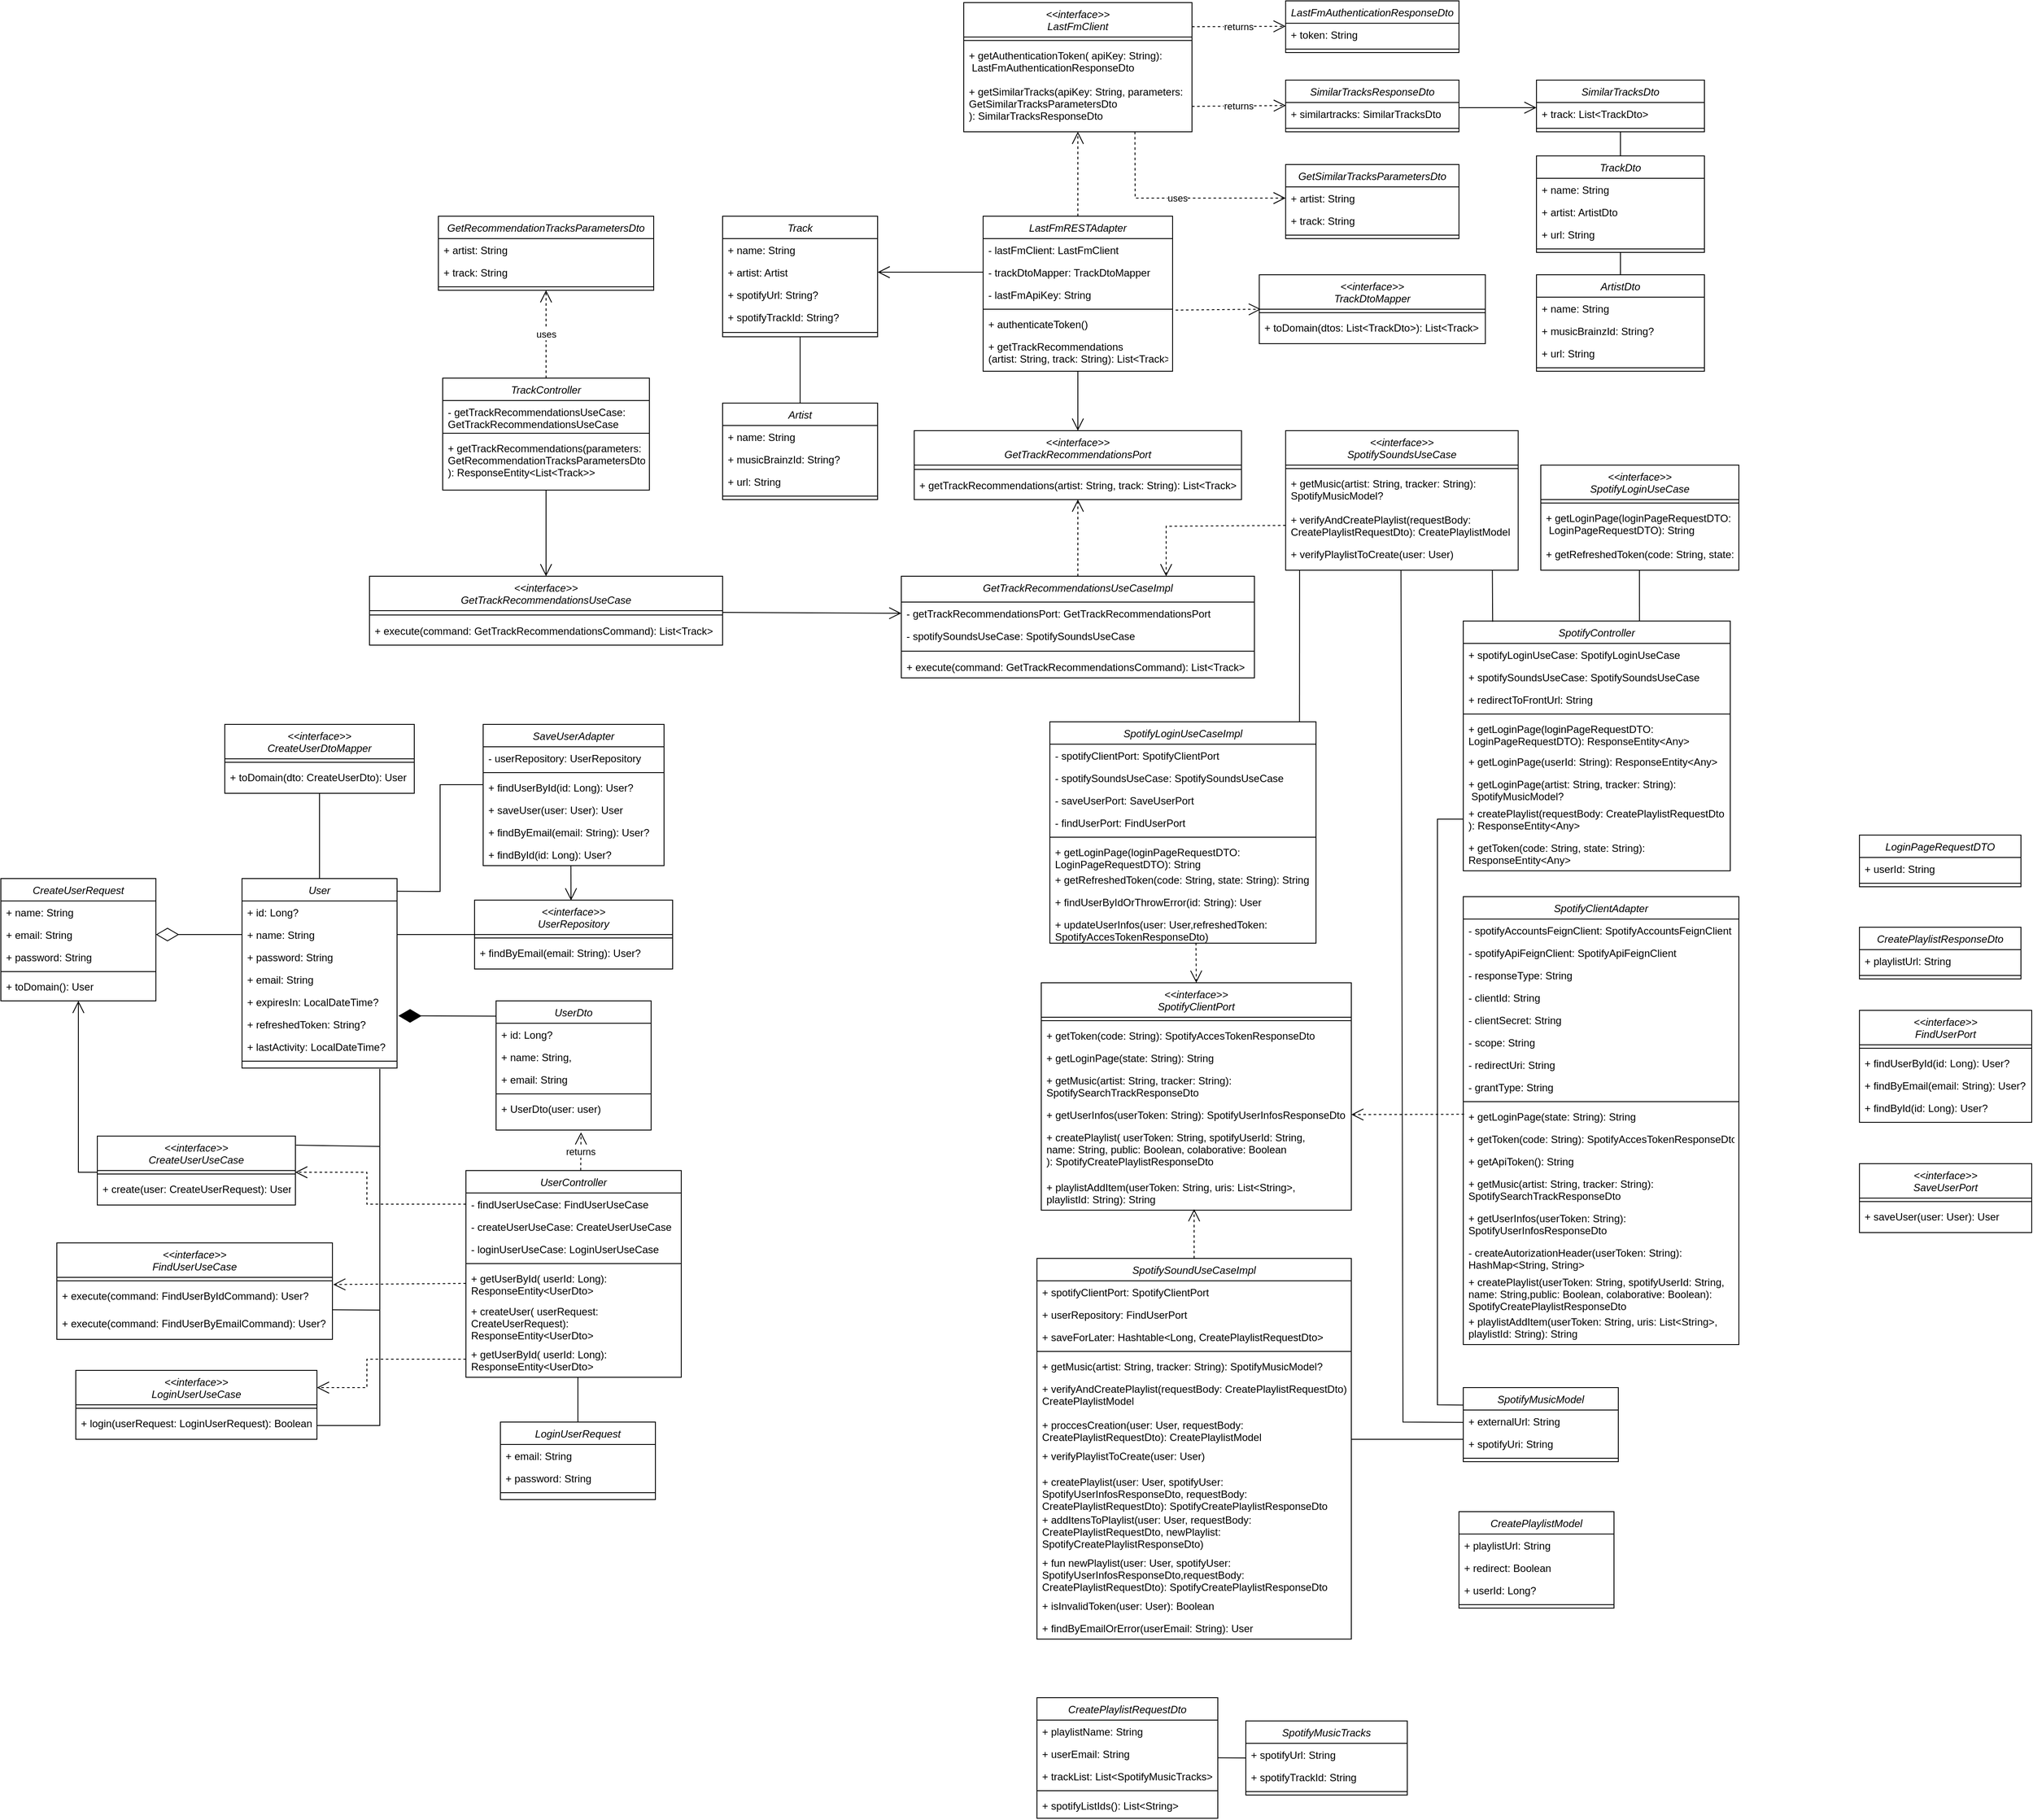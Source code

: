 <mxfile version="22.0.8" type="github">
  <diagram id="C5RBs43oDa-KdzZeNtuy" name="Page-1">
    <mxGraphModel dx="-564" dy="2220" grid="1" gridSize="10" guides="1" tooltips="1" connect="1" arrows="1" fold="1" page="1" pageScale="1" pageWidth="827" pageHeight="1169" math="0" shadow="0">
      <root>
        <mxCell id="WIyWlLk6GJQsqaUBKTNV-0" />
        <mxCell id="WIyWlLk6GJQsqaUBKTNV-1" parent="WIyWlLk6GJQsqaUBKTNV-0" />
        <mxCell id="o4GYQTfGtpmaL7Dmve54-4" value="&lt;&lt;interface&gt;&gt;&#xa;FindUserPort" style="swimlane;fontStyle=2;align=center;verticalAlign=top;childLayout=stackLayout;horizontal=1;startSize=40;horizontalStack=0;resizeParent=1;resizeLast=0;collapsible=1;marginBottom=0;rounded=0;shadow=0;strokeWidth=1;" parent="WIyWlLk6GJQsqaUBKTNV-1" vertex="1">
          <mxGeometry x="5090" y="1172" width="200" height="130" as="geometry">
            <mxRectangle x="230" y="140" width="160" height="26" as="alternateBounds" />
          </mxGeometry>
        </mxCell>
        <mxCell id="o4GYQTfGtpmaL7Dmve54-12" value="" style="line;html=1;strokeWidth=1;align=left;verticalAlign=middle;spacingTop=-1;spacingLeft=3;spacingRight=3;rotatable=0;labelPosition=right;points=[];portConstraint=eastwest;" parent="o4GYQTfGtpmaL7Dmve54-4" vertex="1">
          <mxGeometry y="40" width="200" height="8" as="geometry" />
        </mxCell>
        <mxCell id="o4GYQTfGtpmaL7Dmve54-22" value="+ findUserById(id: Long): User?" style="text;align=left;verticalAlign=top;spacingLeft=4;spacingRight=4;overflow=hidden;rotatable=0;points=[[0,0.5],[1,0.5]];portConstraint=eastwest;rounded=0;shadow=0;html=0;" parent="o4GYQTfGtpmaL7Dmve54-4" vertex="1">
          <mxGeometry y="48" width="200" height="26" as="geometry" />
        </mxCell>
        <mxCell id="o4GYQTfGtpmaL7Dmve54-23" value="+ findByEmail(email: String): User?" style="text;align=left;verticalAlign=top;spacingLeft=4;spacingRight=4;overflow=hidden;rotatable=0;points=[[0,0.5],[1,0.5]];portConstraint=eastwest;rounded=0;shadow=0;html=0;" parent="o4GYQTfGtpmaL7Dmve54-4" vertex="1">
          <mxGeometry y="74" width="200" height="26" as="geometry" />
        </mxCell>
        <mxCell id="o4GYQTfGtpmaL7Dmve54-24" value="+ findById(id: Long): User?" style="text;align=left;verticalAlign=top;spacingLeft=4;spacingRight=4;overflow=hidden;rotatable=0;points=[[0,0.5],[1,0.5]];portConstraint=eastwest;rounded=0;shadow=0;html=0;" parent="o4GYQTfGtpmaL7Dmve54-4" vertex="1">
          <mxGeometry y="100" width="200" height="26" as="geometry" />
        </mxCell>
        <mxCell id="o4GYQTfGtpmaL7Dmve54-131" value="&lt;&lt;interface&gt;&gt;&#xa;GetTrackRecommendationsPort" style="swimlane;fontStyle=2;align=center;verticalAlign=top;childLayout=stackLayout;horizontal=1;startSize=40;horizontalStack=0;resizeParent=1;resizeLast=0;collapsible=1;marginBottom=0;rounded=0;shadow=0;strokeWidth=1;" parent="WIyWlLk6GJQsqaUBKTNV-1" vertex="1">
          <mxGeometry x="3992.5" y="499" width="380" height="80" as="geometry">
            <mxRectangle x="230" y="140" width="160" height="26" as="alternateBounds" />
          </mxGeometry>
        </mxCell>
        <mxCell id="o4GYQTfGtpmaL7Dmve54-136" value="" style="line;html=1;strokeWidth=1;align=left;verticalAlign=middle;spacingTop=-1;spacingLeft=3;spacingRight=3;rotatable=0;labelPosition=right;points=[];portConstraint=eastwest;" parent="o4GYQTfGtpmaL7Dmve54-131" vertex="1">
          <mxGeometry y="40" width="380" height="10" as="geometry" />
        </mxCell>
        <mxCell id="o4GYQTfGtpmaL7Dmve54-139" value="+ getTrackRecommendations(artist: String, track: String): List&lt;Track&gt;" style="text;align=left;verticalAlign=top;spacingLeft=4;spacingRight=4;overflow=hidden;rotatable=0;points=[[0,0.5],[1,0.5]];portConstraint=eastwest;rounded=0;shadow=0;html=0;" parent="o4GYQTfGtpmaL7Dmve54-131" vertex="1">
          <mxGeometry y="50" width="380" height="26" as="geometry" />
        </mxCell>
        <mxCell id="o4GYQTfGtpmaL7Dmve54-140" value="&lt;&lt;interface&gt;&gt;&#xa;GetTrackRecommendationsUseCase" style="swimlane;fontStyle=2;align=center;verticalAlign=top;childLayout=stackLayout;horizontal=1;startSize=40;horizontalStack=0;resizeParent=1;resizeLast=0;collapsible=1;marginBottom=0;rounded=0;shadow=0;strokeWidth=1;" parent="WIyWlLk6GJQsqaUBKTNV-1" vertex="1">
          <mxGeometry x="3360" y="668" width="410" height="80" as="geometry">
            <mxRectangle x="230" y="140" width="160" height="26" as="alternateBounds" />
          </mxGeometry>
        </mxCell>
        <mxCell id="o4GYQTfGtpmaL7Dmve54-141" value="" style="line;html=1;strokeWidth=1;align=left;verticalAlign=middle;spacingTop=-1;spacingLeft=3;spacingRight=3;rotatable=0;labelPosition=right;points=[];portConstraint=eastwest;" parent="o4GYQTfGtpmaL7Dmve54-140" vertex="1">
          <mxGeometry y="40" width="410" height="10" as="geometry" />
        </mxCell>
        <mxCell id="o4GYQTfGtpmaL7Dmve54-142" value="+ execute(command: GetTrackRecommendationsCommand): List&lt;Track&gt;" style="text;align=left;verticalAlign=top;spacingLeft=4;spacingRight=4;overflow=hidden;rotatable=0;points=[[0,0.5],[1,0.5]];portConstraint=eastwest;rounded=0;shadow=0;html=0;" parent="o4GYQTfGtpmaL7Dmve54-140" vertex="1">
          <mxGeometry y="50" width="410" height="26" as="geometry" />
        </mxCell>
        <mxCell id="o4GYQTfGtpmaL7Dmve54-143" value="GetTrackRecommendationsUseCaseImpl" style="swimlane;fontStyle=2;align=center;verticalAlign=top;childLayout=stackLayout;horizontal=1;startSize=30;horizontalStack=0;resizeParent=1;resizeLast=0;collapsible=1;marginBottom=0;rounded=0;shadow=0;strokeWidth=1;" parent="WIyWlLk6GJQsqaUBKTNV-1" vertex="1">
          <mxGeometry x="3977.5" y="668" width="410" height="118" as="geometry">
            <mxRectangle x="230" y="140" width="160" height="26" as="alternateBounds" />
          </mxGeometry>
        </mxCell>
        <mxCell id="o4GYQTfGtpmaL7Dmve54-146" value="- getTrackRecommendationsPort: GetTrackRecommendationsPort" style="text;align=left;verticalAlign=top;spacingLeft=4;spacingRight=4;overflow=hidden;rotatable=0;points=[[0,0.5],[1,0.5]];portConstraint=eastwest;rounded=0;shadow=0;html=0;" parent="o4GYQTfGtpmaL7Dmve54-143" vertex="1">
          <mxGeometry y="30" width="410" height="26" as="geometry" />
        </mxCell>
        <mxCell id="o4GYQTfGtpmaL7Dmve54-147" value="- spotifySoundsUseCase: SpotifySoundsUseCase" style="text;align=left;verticalAlign=top;spacingLeft=4;spacingRight=4;overflow=hidden;rotatable=0;points=[[0,0.5],[1,0.5]];portConstraint=eastwest;rounded=0;shadow=0;html=0;" parent="o4GYQTfGtpmaL7Dmve54-143" vertex="1">
          <mxGeometry y="56" width="410" height="26" as="geometry" />
        </mxCell>
        <mxCell id="o4GYQTfGtpmaL7Dmve54-144" value="" style="line;html=1;strokeWidth=1;align=left;verticalAlign=middle;spacingTop=-1;spacingLeft=3;spacingRight=3;rotatable=0;labelPosition=right;points=[];portConstraint=eastwest;" parent="o4GYQTfGtpmaL7Dmve54-143" vertex="1">
          <mxGeometry y="82" width="410" height="10" as="geometry" />
        </mxCell>
        <mxCell id="o4GYQTfGtpmaL7Dmve54-145" value="+ execute(command: GetTrackRecommendationsCommand): List&lt;Track&gt;" style="text;align=left;verticalAlign=top;spacingLeft=4;spacingRight=4;overflow=hidden;rotatable=0;points=[[0,0.5],[1,0.5]];portConstraint=eastwest;rounded=0;shadow=0;html=0;" parent="o4GYQTfGtpmaL7Dmve54-143" vertex="1">
          <mxGeometry y="92" width="410" height="26" as="geometry" />
        </mxCell>
        <mxCell id="o4GYQTfGtpmaL7Dmve54-161" value="&lt;&lt;interface&gt;&gt;&#xa;SpotifyClientPort" style="swimlane;fontStyle=2;align=center;verticalAlign=top;childLayout=stackLayout;horizontal=1;startSize=40;horizontalStack=0;resizeParent=1;resizeLast=0;collapsible=1;marginBottom=0;rounded=0;shadow=0;strokeWidth=1;" parent="WIyWlLk6GJQsqaUBKTNV-1" vertex="1">
          <mxGeometry x="4140" y="1140" width="360" height="264" as="geometry">
            <mxRectangle x="230" y="140" width="160" height="26" as="alternateBounds" />
          </mxGeometry>
        </mxCell>
        <mxCell id="o4GYQTfGtpmaL7Dmve54-162" value="" style="line;html=1;strokeWidth=1;align=left;verticalAlign=middle;spacingTop=-1;spacingLeft=3;spacingRight=3;rotatable=0;labelPosition=right;points=[];portConstraint=eastwest;" parent="o4GYQTfGtpmaL7Dmve54-161" vertex="1">
          <mxGeometry y="40" width="360" height="8" as="geometry" />
        </mxCell>
        <mxCell id="o4GYQTfGtpmaL7Dmve54-163" value="+ getToken(code: String): SpotifyAccesTokenResponseDto" style="text;align=left;verticalAlign=top;spacingLeft=4;spacingRight=4;overflow=hidden;rotatable=0;points=[[0,0.5],[1,0.5]];portConstraint=eastwest;rounded=0;shadow=0;html=0;" parent="o4GYQTfGtpmaL7Dmve54-161" vertex="1">
          <mxGeometry y="48" width="360" height="26" as="geometry" />
        </mxCell>
        <mxCell id="o4GYQTfGtpmaL7Dmve54-164" value="+ getLoginPage(state: String): String" style="text;align=left;verticalAlign=top;spacingLeft=4;spacingRight=4;overflow=hidden;rotatable=0;points=[[0,0.5],[1,0.5]];portConstraint=eastwest;rounded=0;shadow=0;html=0;" parent="o4GYQTfGtpmaL7Dmve54-161" vertex="1">
          <mxGeometry y="74" width="360" height="26" as="geometry" />
        </mxCell>
        <mxCell id="o4GYQTfGtpmaL7Dmve54-165" value="+ getMusic(artist: String, tracker: String): &#xa;SpotifySearchTrackResponseDto" style="text;align=left;verticalAlign=top;spacingLeft=4;spacingRight=4;overflow=hidden;rotatable=0;points=[[0,0.5],[1,0.5]];portConstraint=eastwest;rounded=0;shadow=0;html=0;" parent="o4GYQTfGtpmaL7Dmve54-161" vertex="1">
          <mxGeometry y="100" width="360" height="40" as="geometry" />
        </mxCell>
        <mxCell id="o4GYQTfGtpmaL7Dmve54-167" value="+ getUserInfos(userToken: String): SpotifyUserInfosResponseDto" style="text;align=left;verticalAlign=top;spacingLeft=4;spacingRight=4;overflow=hidden;rotatable=0;points=[[0,0.5],[1,0.5]];portConstraint=eastwest;rounded=0;shadow=0;html=0;" parent="o4GYQTfGtpmaL7Dmve54-161" vertex="1">
          <mxGeometry y="140" width="360" height="26" as="geometry" />
        </mxCell>
        <mxCell id="o4GYQTfGtpmaL7Dmve54-168" value="+ createPlaylist( userToken: String, spotifyUserId: String,&#xa;name: String, public: Boolean, colaborative: Boolean&#xa;): SpotifyCreatePlaylistResponseDto" style="text;align=left;verticalAlign=top;spacingLeft=4;spacingRight=4;overflow=hidden;rotatable=0;points=[[0,0.5],[1,0.5]];portConstraint=eastwest;rounded=0;shadow=0;html=0;" parent="o4GYQTfGtpmaL7Dmve54-161" vertex="1">
          <mxGeometry y="166" width="360" height="58" as="geometry" />
        </mxCell>
        <mxCell id="o4GYQTfGtpmaL7Dmve54-166" value="+ playlistAddItem(userToken: String, uris: List&lt;String&gt;, &#xa;playlistId: String): String" style="text;align=left;verticalAlign=top;spacingLeft=4;spacingRight=4;overflow=hidden;rotatable=0;points=[[0,0.5],[1,0.5]];portConstraint=eastwest;rounded=0;shadow=0;html=0;" parent="o4GYQTfGtpmaL7Dmve54-161" vertex="1">
          <mxGeometry y="224" width="360" height="40" as="geometry" />
        </mxCell>
        <mxCell id="o4GYQTfGtpmaL7Dmve54-178" value="SpotifyLoginUseCaseImpl" style="swimlane;fontStyle=2;align=center;verticalAlign=top;childLayout=stackLayout;horizontal=1;startSize=26;horizontalStack=0;resizeParent=1;resizeLast=0;collapsible=1;marginBottom=0;rounded=0;shadow=0;strokeWidth=1;" parent="WIyWlLk6GJQsqaUBKTNV-1" vertex="1">
          <mxGeometry x="4150" y="837" width="309" height="257" as="geometry">
            <mxRectangle x="230" y="140" width="160" height="26" as="alternateBounds" />
          </mxGeometry>
        </mxCell>
        <mxCell id="o4GYQTfGtpmaL7Dmve54-179" value="- spotifyClientPort: SpotifyClientPort" style="text;align=left;verticalAlign=top;spacingLeft=4;spacingRight=4;overflow=hidden;rotatable=0;points=[[0,0.5],[1,0.5]];portConstraint=eastwest;" parent="o4GYQTfGtpmaL7Dmve54-178" vertex="1">
          <mxGeometry y="26" width="309" height="26" as="geometry" />
        </mxCell>
        <mxCell id="o4GYQTfGtpmaL7Dmve54-180" value="- spotifySoundsUseCase: SpotifySoundsUseCase" style="text;align=left;verticalAlign=top;spacingLeft=4;spacingRight=4;overflow=hidden;rotatable=0;points=[[0,0.5],[1,0.5]];portConstraint=eastwest;" parent="o4GYQTfGtpmaL7Dmve54-178" vertex="1">
          <mxGeometry y="52" width="309" height="26" as="geometry" />
        </mxCell>
        <mxCell id="o4GYQTfGtpmaL7Dmve54-181" value="- saveUserPort: SaveUserPort" style="text;align=left;verticalAlign=top;spacingLeft=4;spacingRight=4;overflow=hidden;rotatable=0;points=[[0,0.5],[1,0.5]];portConstraint=eastwest;" parent="o4GYQTfGtpmaL7Dmve54-178" vertex="1">
          <mxGeometry y="78" width="309" height="26" as="geometry" />
        </mxCell>
        <mxCell id="o4GYQTfGtpmaL7Dmve54-183" value="- findUserPort: FindUserPort" style="text;align=left;verticalAlign=top;spacingLeft=4;spacingRight=4;overflow=hidden;rotatable=0;points=[[0,0.5],[1,0.5]];portConstraint=eastwest;" parent="o4GYQTfGtpmaL7Dmve54-178" vertex="1">
          <mxGeometry y="104" width="309" height="26" as="geometry" />
        </mxCell>
        <mxCell id="o4GYQTfGtpmaL7Dmve54-182" value="" style="line;html=1;strokeWidth=1;align=left;verticalAlign=middle;spacingTop=-1;spacingLeft=3;spacingRight=3;rotatable=0;labelPosition=right;points=[];portConstraint=eastwest;" parent="o4GYQTfGtpmaL7Dmve54-178" vertex="1">
          <mxGeometry y="130" width="309" height="8" as="geometry" />
        </mxCell>
        <mxCell id="o4GYQTfGtpmaL7Dmve54-185" value="+ getLoginPage(loginPageRequestDTO: &#xa;LoginPageRequestDTO): String" style="text;align=left;verticalAlign=top;spacingLeft=4;spacingRight=4;overflow=hidden;rotatable=0;points=[[0,0.5],[1,0.5]];portConstraint=eastwest;" parent="o4GYQTfGtpmaL7Dmve54-178" vertex="1">
          <mxGeometry y="138" width="309" height="32" as="geometry" />
        </mxCell>
        <mxCell id="o4GYQTfGtpmaL7Dmve54-186" value="+ getRefreshedToken(code: String, state: String): String" style="text;align=left;verticalAlign=top;spacingLeft=4;spacingRight=4;overflow=hidden;rotatable=0;points=[[0,0.5],[1,0.5]];portConstraint=eastwest;" parent="o4GYQTfGtpmaL7Dmve54-178" vertex="1">
          <mxGeometry y="170" width="309" height="26" as="geometry" />
        </mxCell>
        <mxCell id="o4GYQTfGtpmaL7Dmve54-187" value="+ findUserByIdOrThrowError(id: String): User" style="text;align=left;verticalAlign=top;spacingLeft=4;spacingRight=4;overflow=hidden;rotatable=0;points=[[0,0.5],[1,0.5]];portConstraint=eastwest;" parent="o4GYQTfGtpmaL7Dmve54-178" vertex="1">
          <mxGeometry y="196" width="309" height="26" as="geometry" />
        </mxCell>
        <mxCell id="o4GYQTfGtpmaL7Dmve54-184" value="+ updateUserInfos(user: User,refreshedToken: &#xa;SpotifyAccesTokenResponseDto)" style="text;align=left;verticalAlign=top;spacingLeft=4;spacingRight=4;overflow=hidden;rotatable=0;points=[[0,0.5],[1,0.5]];portConstraint=eastwest;" parent="o4GYQTfGtpmaL7Dmve54-178" vertex="1">
          <mxGeometry y="222" width="309" height="34" as="geometry" />
        </mxCell>
        <mxCell id="o4GYQTfGtpmaL7Dmve54-188" value="SpotifySoundUseCaseImpl" style="swimlane;fontStyle=2;align=center;verticalAlign=top;childLayout=stackLayout;horizontal=1;startSize=26;horizontalStack=0;resizeParent=1;resizeLast=0;collapsible=1;marginBottom=0;rounded=0;shadow=0;strokeWidth=1;" parent="WIyWlLk6GJQsqaUBKTNV-1" vertex="1">
          <mxGeometry x="4135" y="1460" width="365" height="442" as="geometry">
            <mxRectangle x="230" y="140" width="160" height="26" as="alternateBounds" />
          </mxGeometry>
        </mxCell>
        <mxCell id="o4GYQTfGtpmaL7Dmve54-189" value="+ spotifyClientPort: SpotifyClientPort" style="text;align=left;verticalAlign=top;spacingLeft=4;spacingRight=4;overflow=hidden;rotatable=0;points=[[0,0.5],[1,0.5]];portConstraint=eastwest;" parent="o4GYQTfGtpmaL7Dmve54-188" vertex="1">
          <mxGeometry y="26" width="365" height="26" as="geometry" />
        </mxCell>
        <mxCell id="o4GYQTfGtpmaL7Dmve54-190" value="+ userRepository: FindUserPort" style="text;align=left;verticalAlign=top;spacingLeft=4;spacingRight=4;overflow=hidden;rotatable=0;points=[[0,0.5],[1,0.5]];portConstraint=eastwest;" parent="o4GYQTfGtpmaL7Dmve54-188" vertex="1">
          <mxGeometry y="52" width="365" height="26" as="geometry" />
        </mxCell>
        <mxCell id="o4GYQTfGtpmaL7Dmve54-191" value="+ saveForLater: Hashtable&lt;Long, CreatePlaylistRequestDto&gt;" style="text;align=left;verticalAlign=top;spacingLeft=4;spacingRight=4;overflow=hidden;rotatable=0;points=[[0,0.5],[1,0.5]];portConstraint=eastwest;" parent="o4GYQTfGtpmaL7Dmve54-188" vertex="1">
          <mxGeometry y="78" width="365" height="26" as="geometry" />
        </mxCell>
        <mxCell id="o4GYQTfGtpmaL7Dmve54-193" value="" style="line;html=1;strokeWidth=1;align=left;verticalAlign=middle;spacingTop=-1;spacingLeft=3;spacingRight=3;rotatable=0;labelPosition=right;points=[];portConstraint=eastwest;" parent="o4GYQTfGtpmaL7Dmve54-188" vertex="1">
          <mxGeometry y="104" width="365" height="8" as="geometry" />
        </mxCell>
        <mxCell id="o4GYQTfGtpmaL7Dmve54-194" value="+ getMusic(artist: String, tracker: String): SpotifyMusicModel?" style="text;align=left;verticalAlign=top;spacingLeft=4;spacingRight=4;overflow=hidden;rotatable=0;points=[[0,0.5],[1,0.5]];portConstraint=eastwest;" parent="o4GYQTfGtpmaL7Dmve54-188" vertex="1">
          <mxGeometry y="112" width="365" height="26" as="geometry" />
        </mxCell>
        <mxCell id="o4GYQTfGtpmaL7Dmve54-195" value="+ verifyAndCreatePlaylist(requestBody: CreatePlaylistRequestDto): &#xa;CreatePlaylistModel" style="text;align=left;verticalAlign=top;spacingLeft=4;spacingRight=4;overflow=hidden;rotatable=0;points=[[0,0.5],[1,0.5]];portConstraint=eastwest;" parent="o4GYQTfGtpmaL7Dmve54-188" vertex="1">
          <mxGeometry y="138" width="365" height="42" as="geometry" />
        </mxCell>
        <mxCell id="o4GYQTfGtpmaL7Dmve54-196" value="+ proccesCreation(user: User, requestBody: &#xa;CreatePlaylistRequestDto): CreatePlaylistModel" style="text;align=left;verticalAlign=top;spacingLeft=4;spacingRight=4;overflow=hidden;rotatable=0;points=[[0,0.5],[1,0.5]];portConstraint=eastwest;" parent="o4GYQTfGtpmaL7Dmve54-188" vertex="1">
          <mxGeometry y="180" width="365" height="36" as="geometry" />
        </mxCell>
        <mxCell id="o4GYQTfGtpmaL7Dmve54-197" value="+ verifyPlaylistToCreate(user: User)" style="text;align=left;verticalAlign=top;spacingLeft=4;spacingRight=4;overflow=hidden;rotatable=0;points=[[0,0.5],[1,0.5]];portConstraint=eastwest;" parent="o4GYQTfGtpmaL7Dmve54-188" vertex="1">
          <mxGeometry y="216" width="365" height="30" as="geometry" />
        </mxCell>
        <mxCell id="o4GYQTfGtpmaL7Dmve54-212" value="+ createPlaylist(user: User, spotifyUser: &#xa;SpotifyUserInfosResponseDto, requestBody: &#xa;CreatePlaylistRequestDto): SpotifyCreatePlaylistResponseDto" style="text;align=left;verticalAlign=top;spacingLeft=4;spacingRight=4;overflow=hidden;rotatable=0;points=[[0,0.5],[1,0.5]];portConstraint=eastwest;" parent="o4GYQTfGtpmaL7Dmve54-188" vertex="1">
          <mxGeometry y="246" width="365" height="44" as="geometry" />
        </mxCell>
        <mxCell id="o4GYQTfGtpmaL7Dmve54-199" value="+ addItensToPlaylist(user: User, requestBody: &#xa;CreatePlaylistRequestDto, newPlaylist: &#xa;SpotifyCreatePlaylistResponseDto)" style="text;align=left;verticalAlign=top;spacingLeft=4;spacingRight=4;overflow=hidden;rotatable=0;points=[[0,0.5],[1,0.5]];portConstraint=eastwest;" parent="o4GYQTfGtpmaL7Dmve54-188" vertex="1">
          <mxGeometry y="290" width="365" height="50" as="geometry" />
        </mxCell>
        <mxCell id="o4GYQTfGtpmaL7Dmve54-213" value="+ fun newPlaylist(user: User, spotifyUser: &#xa;SpotifyUserInfosResponseDto,requestBody: &#xa;CreatePlaylistRequestDto): SpotifyCreatePlaylistResponseDto" style="text;align=left;verticalAlign=top;spacingLeft=4;spacingRight=4;overflow=hidden;rotatable=0;points=[[0,0.5],[1,0.5]];portConstraint=eastwest;" parent="o4GYQTfGtpmaL7Dmve54-188" vertex="1">
          <mxGeometry y="340" width="365" height="50" as="geometry" />
        </mxCell>
        <mxCell id="o4GYQTfGtpmaL7Dmve54-214" value="+ isInvalidToken(user: User): Boolean" style="text;align=left;verticalAlign=top;spacingLeft=4;spacingRight=4;overflow=hidden;rotatable=0;points=[[0,0.5],[1,0.5]];portConstraint=eastwest;" parent="o4GYQTfGtpmaL7Dmve54-188" vertex="1">
          <mxGeometry y="390" width="365" height="26" as="geometry" />
        </mxCell>
        <mxCell id="o4GYQTfGtpmaL7Dmve54-200" value="+ findByEmailOrError(userEmail: String): User" style="text;align=left;verticalAlign=top;spacingLeft=4;spacingRight=4;overflow=hidden;rotatable=0;points=[[0,0.5],[1,0.5]];portConstraint=eastwest;" parent="o4GYQTfGtpmaL7Dmve54-188" vertex="1">
          <mxGeometry y="416" width="365" height="26" as="geometry" />
        </mxCell>
        <mxCell id="o4GYQTfGtpmaL7Dmve54-331" value="CreatePlaylistModel" style="swimlane;fontStyle=2;align=center;verticalAlign=top;childLayout=stackLayout;horizontal=1;startSize=26;horizontalStack=0;resizeParent=1;resizeLast=0;collapsible=1;marginBottom=0;rounded=0;shadow=0;strokeWidth=1;" parent="WIyWlLk6GJQsqaUBKTNV-1" vertex="1">
          <mxGeometry x="4625" y="1754" width="180" height="112" as="geometry">
            <mxRectangle x="230" y="140" width="160" height="26" as="alternateBounds" />
          </mxGeometry>
        </mxCell>
        <mxCell id="o4GYQTfGtpmaL7Dmve54-332" value="+ playlistUrl: String" style="text;align=left;verticalAlign=top;spacingLeft=4;spacingRight=4;overflow=hidden;rotatable=0;points=[[0,0.5],[1,0.5]];portConstraint=eastwest;" parent="o4GYQTfGtpmaL7Dmve54-331" vertex="1">
          <mxGeometry y="26" width="180" height="26" as="geometry" />
        </mxCell>
        <mxCell id="o4GYQTfGtpmaL7Dmve54-333" value="+ redirect: Boolean" style="text;align=left;verticalAlign=top;spacingLeft=4;spacingRight=4;overflow=hidden;rotatable=0;points=[[0,0.5],[1,0.5]];portConstraint=eastwest;" parent="o4GYQTfGtpmaL7Dmve54-331" vertex="1">
          <mxGeometry y="52" width="180" height="26" as="geometry" />
        </mxCell>
        <mxCell id="o4GYQTfGtpmaL7Dmve54-334" value="+ userId: Long?" style="text;align=left;verticalAlign=top;spacingLeft=4;spacingRight=4;overflow=hidden;rotatable=0;points=[[0,0.5],[1,0.5]];portConstraint=eastwest;" parent="o4GYQTfGtpmaL7Dmve54-331" vertex="1">
          <mxGeometry y="78" width="180" height="26" as="geometry" />
        </mxCell>
        <mxCell id="o4GYQTfGtpmaL7Dmve54-335" value="" style="line;html=1;strokeWidth=1;align=left;verticalAlign=middle;spacingTop=-1;spacingLeft=3;spacingRight=3;rotatable=0;labelPosition=right;points=[];portConstraint=eastwest;" parent="o4GYQTfGtpmaL7Dmve54-331" vertex="1">
          <mxGeometry y="104" width="180" height="8" as="geometry" />
        </mxCell>
        <mxCell id="o4GYQTfGtpmaL7Dmve54-336" value="SpotifyMusicModel" style="swimlane;fontStyle=2;align=center;verticalAlign=top;childLayout=stackLayout;horizontal=1;startSize=26;horizontalStack=0;resizeParent=1;resizeLast=0;collapsible=1;marginBottom=0;rounded=0;shadow=0;strokeWidth=1;" parent="WIyWlLk6GJQsqaUBKTNV-1" vertex="1">
          <mxGeometry x="4630" y="1610" width="180" height="86" as="geometry">
            <mxRectangle x="230" y="140" width="160" height="26" as="alternateBounds" />
          </mxGeometry>
        </mxCell>
        <mxCell id="o4GYQTfGtpmaL7Dmve54-337" value="+ externalUrl: String" style="text;align=left;verticalAlign=top;spacingLeft=4;spacingRight=4;overflow=hidden;rotatable=0;points=[[0,0.5],[1,0.5]];portConstraint=eastwest;" parent="o4GYQTfGtpmaL7Dmve54-336" vertex="1">
          <mxGeometry y="26" width="180" height="26" as="geometry" />
        </mxCell>
        <mxCell id="o4GYQTfGtpmaL7Dmve54-338" value="+ spotifyUri: String" style="text;align=left;verticalAlign=top;spacingLeft=4;spacingRight=4;overflow=hidden;rotatable=0;points=[[0,0.5],[1,0.5]];portConstraint=eastwest;" parent="o4GYQTfGtpmaL7Dmve54-336" vertex="1">
          <mxGeometry y="52" width="180" height="26" as="geometry" />
        </mxCell>
        <mxCell id="o4GYQTfGtpmaL7Dmve54-339" value="" style="line;html=1;strokeWidth=1;align=left;verticalAlign=middle;spacingTop=-1;spacingLeft=3;spacingRight=3;rotatable=0;labelPosition=right;points=[];portConstraint=eastwest;" parent="o4GYQTfGtpmaL7Dmve54-336" vertex="1">
          <mxGeometry y="78" width="180" height="8" as="geometry" />
        </mxCell>
        <mxCell id="3Oa7vQboc_Za8NbiLg1L-5" value="GetSimilarTracksParametersDto" style="swimlane;fontStyle=2;align=center;verticalAlign=top;childLayout=stackLayout;horizontal=1;startSize=26;horizontalStack=0;resizeParent=1;resizeLast=0;collapsible=1;marginBottom=0;rounded=0;shadow=0;strokeWidth=1;" vertex="1" parent="WIyWlLk6GJQsqaUBKTNV-1">
          <mxGeometry x="4423.75" y="190" width="201.25" height="86" as="geometry">
            <mxRectangle x="230" y="140" width="160" height="26" as="alternateBounds" />
          </mxGeometry>
        </mxCell>
        <mxCell id="3Oa7vQboc_Za8NbiLg1L-6" value="+ artist: String" style="text;align=left;verticalAlign=top;spacingLeft=4;spacingRight=4;overflow=hidden;rotatable=0;points=[[0,0.5],[1,0.5]];portConstraint=eastwest;" vertex="1" parent="3Oa7vQboc_Za8NbiLg1L-5">
          <mxGeometry y="26" width="201.25" height="26" as="geometry" />
        </mxCell>
        <mxCell id="3Oa7vQboc_Za8NbiLg1L-7" value="+ track: String" style="text;align=left;verticalAlign=top;spacingLeft=4;spacingRight=4;overflow=hidden;rotatable=0;points=[[0,0.5],[1,0.5]];portConstraint=eastwest;rounded=0;shadow=0;html=0;" vertex="1" parent="3Oa7vQboc_Za8NbiLg1L-5">
          <mxGeometry y="52" width="201.25" height="26" as="geometry" />
        </mxCell>
        <mxCell id="3Oa7vQboc_Za8NbiLg1L-9" value="" style="line;html=1;strokeWidth=1;align=left;verticalAlign=middle;spacingTop=-1;spacingLeft=3;spacingRight=3;rotatable=0;labelPosition=right;points=[];portConstraint=eastwest;" vertex="1" parent="3Oa7vQboc_Za8NbiLg1L-5">
          <mxGeometry y="78" width="201.25" height="8" as="geometry" />
        </mxCell>
        <mxCell id="3Oa7vQboc_Za8NbiLg1L-10" value="&lt;&lt;interface&gt;&gt;&#xa;LastFmClient" style="swimlane;fontStyle=2;align=center;verticalAlign=top;childLayout=stackLayout;horizontal=1;startSize=40;horizontalStack=0;resizeParent=1;resizeLast=0;collapsible=1;marginBottom=0;rounded=0;shadow=0;strokeWidth=1;" vertex="1" parent="WIyWlLk6GJQsqaUBKTNV-1">
          <mxGeometry x="4050" y="2" width="265" height="150" as="geometry">
            <mxRectangle x="230" y="140" width="160" height="26" as="alternateBounds" />
          </mxGeometry>
        </mxCell>
        <mxCell id="3Oa7vQboc_Za8NbiLg1L-11" value="" style="line;html=1;strokeWidth=1;align=left;verticalAlign=middle;spacingTop=-1;spacingLeft=3;spacingRight=3;rotatable=0;labelPosition=right;points=[];portConstraint=eastwest;" vertex="1" parent="3Oa7vQboc_Za8NbiLg1L-10">
          <mxGeometry y="40" width="265" height="8" as="geometry" />
        </mxCell>
        <mxCell id="3Oa7vQboc_Za8NbiLg1L-12" value="+ getAuthenticationToken( apiKey: String):&#xa; LastFmAuthenticationResponseDto" style="text;align=left;verticalAlign=top;spacingLeft=4;spacingRight=4;overflow=hidden;rotatable=0;points=[[0,0.5],[1,0.5]];portConstraint=eastwest;rounded=0;shadow=0;html=0;" vertex="1" parent="3Oa7vQboc_Za8NbiLg1L-10">
          <mxGeometry y="48" width="265" height="42" as="geometry" />
        </mxCell>
        <mxCell id="3Oa7vQboc_Za8NbiLg1L-13" value="+ getSimilarTracks(apiKey: String, parameters: &#xa;GetSimilarTracksParametersDto&#xa;): SimilarTracksResponseDto" style="text;align=left;verticalAlign=top;spacingLeft=4;spacingRight=4;overflow=hidden;rotatable=0;points=[[0,0.5],[1,0.5]];portConstraint=eastwest;rounded=0;shadow=0;html=0;" vertex="1" parent="3Oa7vQboc_Za8NbiLg1L-10">
          <mxGeometry y="90" width="265" height="50" as="geometry" />
        </mxCell>
        <mxCell id="3Oa7vQboc_Za8NbiLg1L-14" value="LastFmRESTAdapter" style="swimlane;fontStyle=2;align=center;verticalAlign=top;childLayout=stackLayout;horizontal=1;startSize=26;horizontalStack=0;resizeParent=1;resizeLast=0;collapsible=1;marginBottom=0;rounded=0;shadow=0;strokeWidth=1;" vertex="1" parent="WIyWlLk6GJQsqaUBKTNV-1">
          <mxGeometry x="4072.5" y="250" width="220" height="180" as="geometry">
            <mxRectangle x="230" y="140" width="160" height="26" as="alternateBounds" />
          </mxGeometry>
        </mxCell>
        <mxCell id="3Oa7vQboc_Za8NbiLg1L-15" value="- lastFmClient: LastFmClient" style="text;align=left;verticalAlign=top;spacingLeft=4;spacingRight=4;overflow=hidden;rotatable=0;points=[[0,0.5],[1,0.5]];portConstraint=eastwest;" vertex="1" parent="3Oa7vQboc_Za8NbiLg1L-14">
          <mxGeometry y="26" width="220" height="26" as="geometry" />
        </mxCell>
        <mxCell id="3Oa7vQboc_Za8NbiLg1L-18" value="- trackDtoMapper: TrackDtoMapper" style="text;align=left;verticalAlign=top;spacingLeft=4;spacingRight=4;overflow=hidden;rotatable=0;points=[[0,0.5],[1,0.5]];portConstraint=eastwest;rounded=0;shadow=0;html=0;" vertex="1" parent="3Oa7vQboc_Za8NbiLg1L-14">
          <mxGeometry y="52" width="220" height="26" as="geometry" />
        </mxCell>
        <mxCell id="3Oa7vQboc_Za8NbiLg1L-16" value="- lastFmApiKey: String" style="text;align=left;verticalAlign=top;spacingLeft=4;spacingRight=4;overflow=hidden;rotatable=0;points=[[0,0.5],[1,0.5]];portConstraint=eastwest;rounded=0;shadow=0;html=0;" vertex="1" parent="3Oa7vQboc_Za8NbiLg1L-14">
          <mxGeometry y="78" width="220" height="26" as="geometry" />
        </mxCell>
        <mxCell id="3Oa7vQboc_Za8NbiLg1L-17" value="" style="line;html=1;strokeWidth=1;align=left;verticalAlign=middle;spacingTop=-1;spacingLeft=3;spacingRight=3;rotatable=0;labelPosition=right;points=[];portConstraint=eastwest;" vertex="1" parent="3Oa7vQboc_Za8NbiLg1L-14">
          <mxGeometry y="104" width="220" height="8" as="geometry" />
        </mxCell>
        <mxCell id="3Oa7vQboc_Za8NbiLg1L-19" value="+ authenticateToken()" style="text;align=left;verticalAlign=top;spacingLeft=4;spacingRight=4;overflow=hidden;rotatable=0;points=[[0,0.5],[1,0.5]];portConstraint=eastwest;rounded=0;shadow=0;html=0;" vertex="1" parent="3Oa7vQboc_Za8NbiLg1L-14">
          <mxGeometry y="112" width="220" height="26" as="geometry" />
        </mxCell>
        <mxCell id="3Oa7vQboc_Za8NbiLg1L-20" value="+ getTrackRecommendations&#xa;(artist: String, track: String): List&lt;Track&gt;" style="text;align=left;verticalAlign=top;spacingLeft=4;spacingRight=4;overflow=hidden;rotatable=0;points=[[0,0.5],[1,0.5]];portConstraint=eastwest;rounded=0;shadow=0;html=0;" vertex="1" parent="3Oa7vQboc_Za8NbiLg1L-14">
          <mxGeometry y="138" width="220" height="42" as="geometry" />
        </mxCell>
        <mxCell id="3Oa7vQboc_Za8NbiLg1L-21" value="LastFmAuthenticationResponseDto" style="swimlane;fontStyle=2;align=center;verticalAlign=top;childLayout=stackLayout;horizontal=1;startSize=26;horizontalStack=0;resizeParent=1;resizeLast=0;collapsible=1;marginBottom=0;rounded=0;shadow=0;strokeWidth=1;" vertex="1" parent="WIyWlLk6GJQsqaUBKTNV-1">
          <mxGeometry x="4423.75" width="201.25" height="60" as="geometry">
            <mxRectangle x="230" y="140" width="160" height="26" as="alternateBounds" />
          </mxGeometry>
        </mxCell>
        <mxCell id="3Oa7vQboc_Za8NbiLg1L-22" value="+ token: String" style="text;align=left;verticalAlign=top;spacingLeft=4;spacingRight=4;overflow=hidden;rotatable=0;points=[[0,0.5],[1,0.5]];portConstraint=eastwest;" vertex="1" parent="3Oa7vQboc_Za8NbiLg1L-21">
          <mxGeometry y="26" width="201.25" height="26" as="geometry" />
        </mxCell>
        <mxCell id="3Oa7vQboc_Za8NbiLg1L-24" value="" style="line;html=1;strokeWidth=1;align=left;verticalAlign=middle;spacingTop=-1;spacingLeft=3;spacingRight=3;rotatable=0;labelPosition=right;points=[];portConstraint=eastwest;" vertex="1" parent="3Oa7vQboc_Za8NbiLg1L-21">
          <mxGeometry y="52" width="201.25" height="8" as="geometry" />
        </mxCell>
        <mxCell id="3Oa7vQboc_Za8NbiLg1L-25" value="SimilarTracksResponseDto" style="swimlane;fontStyle=2;align=center;verticalAlign=top;childLayout=stackLayout;horizontal=1;startSize=26;horizontalStack=0;resizeParent=1;resizeLast=0;collapsible=1;marginBottom=0;rounded=0;shadow=0;strokeWidth=1;" vertex="1" parent="WIyWlLk6GJQsqaUBKTNV-1">
          <mxGeometry x="4423.75" y="92" width="201.25" height="60" as="geometry">
            <mxRectangle x="230" y="140" width="160" height="26" as="alternateBounds" />
          </mxGeometry>
        </mxCell>
        <mxCell id="3Oa7vQboc_Za8NbiLg1L-26" value="+ similartracks: SimilarTracksDto" style="text;align=left;verticalAlign=top;spacingLeft=4;spacingRight=4;overflow=hidden;rotatable=0;points=[[0,0.5],[1,0.5]];portConstraint=eastwest;" vertex="1" parent="3Oa7vQboc_Za8NbiLg1L-25">
          <mxGeometry y="26" width="201.25" height="26" as="geometry" />
        </mxCell>
        <mxCell id="3Oa7vQboc_Za8NbiLg1L-27" value="" style="line;html=1;strokeWidth=1;align=left;verticalAlign=middle;spacingTop=-1;spacingLeft=3;spacingRight=3;rotatable=0;labelPosition=right;points=[];portConstraint=eastwest;" vertex="1" parent="3Oa7vQboc_Za8NbiLg1L-25">
          <mxGeometry y="52" width="201.25" height="8" as="geometry" />
        </mxCell>
        <mxCell id="3Oa7vQboc_Za8NbiLg1L-28" value="ArtistDto" style="swimlane;fontStyle=2;align=center;verticalAlign=top;childLayout=stackLayout;horizontal=1;startSize=26;horizontalStack=0;resizeParent=1;resizeLast=0;collapsible=1;marginBottom=0;rounded=0;shadow=0;strokeWidth=1;" vertex="1" parent="WIyWlLk6GJQsqaUBKTNV-1">
          <mxGeometry x="4715" y="318" width="195" height="112" as="geometry">
            <mxRectangle x="230" y="140" width="160" height="26" as="alternateBounds" />
          </mxGeometry>
        </mxCell>
        <mxCell id="3Oa7vQboc_Za8NbiLg1L-31" value="+ name: String" style="text;align=left;verticalAlign=top;spacingLeft=4;spacingRight=4;overflow=hidden;rotatable=0;points=[[0,0.5],[1,0.5]];portConstraint=eastwest;" vertex="1" parent="3Oa7vQboc_Za8NbiLg1L-28">
          <mxGeometry y="26" width="195" height="26" as="geometry" />
        </mxCell>
        <mxCell id="3Oa7vQboc_Za8NbiLg1L-32" value="+ musicBrainzId: String?" style="text;align=left;verticalAlign=top;spacingLeft=4;spacingRight=4;overflow=hidden;rotatable=0;points=[[0,0.5],[1,0.5]];portConstraint=eastwest;" vertex="1" parent="3Oa7vQboc_Za8NbiLg1L-28">
          <mxGeometry y="52" width="195" height="26" as="geometry" />
        </mxCell>
        <mxCell id="3Oa7vQboc_Za8NbiLg1L-29" value="+ url: String" style="text;align=left;verticalAlign=top;spacingLeft=4;spacingRight=4;overflow=hidden;rotatable=0;points=[[0,0.5],[1,0.5]];portConstraint=eastwest;" vertex="1" parent="3Oa7vQboc_Za8NbiLg1L-28">
          <mxGeometry y="78" width="195" height="26" as="geometry" />
        </mxCell>
        <mxCell id="3Oa7vQboc_Za8NbiLg1L-30" value="" style="line;html=1;strokeWidth=1;align=left;verticalAlign=middle;spacingTop=-1;spacingLeft=3;spacingRight=3;rotatable=0;labelPosition=right;points=[];portConstraint=eastwest;" vertex="1" parent="3Oa7vQboc_Za8NbiLg1L-28">
          <mxGeometry y="104" width="195" height="8" as="geometry" />
        </mxCell>
        <mxCell id="3Oa7vQboc_Za8NbiLg1L-33" value="TrackDto" style="swimlane;fontStyle=2;align=center;verticalAlign=top;childLayout=stackLayout;horizontal=1;startSize=26;horizontalStack=0;resizeParent=1;resizeLast=0;collapsible=1;marginBottom=0;rounded=0;shadow=0;strokeWidth=1;" vertex="1" parent="WIyWlLk6GJQsqaUBKTNV-1">
          <mxGeometry x="4715" y="180" width="195" height="112" as="geometry">
            <mxRectangle x="230" y="140" width="160" height="26" as="alternateBounds" />
          </mxGeometry>
        </mxCell>
        <mxCell id="3Oa7vQboc_Za8NbiLg1L-34" value="+ name: String" style="text;align=left;verticalAlign=top;spacingLeft=4;spacingRight=4;overflow=hidden;rotatable=0;points=[[0,0.5],[1,0.5]];portConstraint=eastwest;" vertex="1" parent="3Oa7vQboc_Za8NbiLg1L-33">
          <mxGeometry y="26" width="195" height="26" as="geometry" />
        </mxCell>
        <mxCell id="3Oa7vQboc_Za8NbiLg1L-35" value="+ artist: ArtistDto" style="text;align=left;verticalAlign=top;spacingLeft=4;spacingRight=4;overflow=hidden;rotatable=0;points=[[0,0.5],[1,0.5]];portConstraint=eastwest;" vertex="1" parent="3Oa7vQboc_Za8NbiLg1L-33">
          <mxGeometry y="52" width="195" height="26" as="geometry" />
        </mxCell>
        <mxCell id="3Oa7vQboc_Za8NbiLg1L-36" value="+ url: String" style="text;align=left;verticalAlign=top;spacingLeft=4;spacingRight=4;overflow=hidden;rotatable=0;points=[[0,0.5],[1,0.5]];portConstraint=eastwest;" vertex="1" parent="3Oa7vQboc_Za8NbiLg1L-33">
          <mxGeometry y="78" width="195" height="26" as="geometry" />
        </mxCell>
        <mxCell id="3Oa7vQboc_Za8NbiLg1L-37" value="" style="line;html=1;strokeWidth=1;align=left;verticalAlign=middle;spacingTop=-1;spacingLeft=3;spacingRight=3;rotatable=0;labelPosition=right;points=[];portConstraint=eastwest;" vertex="1" parent="3Oa7vQboc_Za8NbiLg1L-33">
          <mxGeometry y="104" width="195" height="8" as="geometry" />
        </mxCell>
        <mxCell id="3Oa7vQboc_Za8NbiLg1L-39" value="" style="endArrow=open;endSize=12;dashed=1;html=1;rounded=0;entryX=0.5;entryY=1;entryDx=0;entryDy=0;exitX=0.5;exitY=0;exitDx=0;exitDy=0;" edge="1" parent="WIyWlLk6GJQsqaUBKTNV-1" source="3Oa7vQboc_Za8NbiLg1L-14" target="3Oa7vQboc_Za8NbiLg1L-10">
          <mxGeometry width="160" relative="1" as="geometry">
            <mxPoint x="4245" y="200" as="sourcePoint" />
            <mxPoint x="4365" y="180" as="targetPoint" />
          </mxGeometry>
        </mxCell>
        <mxCell id="3Oa7vQboc_Za8NbiLg1L-40" value="&lt;&lt;interface&gt;&gt;&#xa;TrackDtoMapper" style="swimlane;fontStyle=2;align=center;verticalAlign=top;childLayout=stackLayout;horizontal=1;startSize=40;horizontalStack=0;resizeParent=1;resizeLast=0;collapsible=1;marginBottom=0;rounded=0;shadow=0;strokeWidth=1;" vertex="1" parent="WIyWlLk6GJQsqaUBKTNV-1">
          <mxGeometry x="4393.13" y="318" width="262.5" height="80" as="geometry">
            <mxRectangle x="230" y="140" width="160" height="26" as="alternateBounds" />
          </mxGeometry>
        </mxCell>
        <mxCell id="3Oa7vQboc_Za8NbiLg1L-41" value="" style="line;html=1;strokeWidth=1;align=left;verticalAlign=middle;spacingTop=-1;spacingLeft=3;spacingRight=3;rotatable=0;labelPosition=right;points=[];portConstraint=eastwest;" vertex="1" parent="3Oa7vQboc_Za8NbiLg1L-40">
          <mxGeometry y="40" width="262.5" height="8" as="geometry" />
        </mxCell>
        <mxCell id="3Oa7vQboc_Za8NbiLg1L-42" value="+ toDomain(dtos: List&lt;TrackDto&gt;): List&lt;Track&gt;" style="text;align=left;verticalAlign=top;spacingLeft=4;spacingRight=4;overflow=hidden;rotatable=0;points=[[0,0.5],[1,0.5]];portConstraint=eastwest;rounded=0;shadow=0;html=0;" vertex="1" parent="3Oa7vQboc_Za8NbiLg1L-40">
          <mxGeometry y="48" width="262.5" height="32" as="geometry" />
        </mxCell>
        <mxCell id="3Oa7vQboc_Za8NbiLg1L-44" value="" style="endArrow=open;endSize=12;dashed=1;html=1;rounded=0;exitX=1.016;exitY=-0.115;exitDx=0;exitDy=0;exitPerimeter=0;" edge="1" parent="WIyWlLk6GJQsqaUBKTNV-1" source="3Oa7vQboc_Za8NbiLg1L-19">
          <mxGeometry width="160" relative="1" as="geometry">
            <mxPoint x="4305" y="360" as="sourcePoint" />
            <mxPoint x="4395" y="358" as="targetPoint" />
          </mxGeometry>
        </mxCell>
        <mxCell id="3Oa7vQboc_Za8NbiLg1L-47" value="returns" style="endArrow=open;endSize=12;dashed=1;html=1;rounded=0;exitX=1;exitY=0.25;exitDx=0;exitDy=0;entryX=0;entryY=0.5;entryDx=0;entryDy=0;" edge="1" parent="WIyWlLk6GJQsqaUBKTNV-1">
          <mxGeometry width="160" relative="1" as="geometry">
            <mxPoint x="4315" y="30" as="sourcePoint" />
            <mxPoint x="4423.75" y="29.5" as="targetPoint" />
          </mxGeometry>
        </mxCell>
        <mxCell id="3Oa7vQboc_Za8NbiLg1L-48" value="returns" style="endArrow=open;endSize=12;dashed=1;html=1;rounded=0;exitX=1;exitY=0.25;exitDx=0;exitDy=0;entryX=0;entryY=0.5;entryDx=0;entryDy=0;" edge="1" parent="WIyWlLk6GJQsqaUBKTNV-1">
          <mxGeometry width="160" relative="1" as="geometry">
            <mxPoint x="4315" y="122.5" as="sourcePoint" />
            <mxPoint x="4424" y="121.5" as="targetPoint" />
          </mxGeometry>
        </mxCell>
        <mxCell id="3Oa7vQboc_Za8NbiLg1L-50" value="SimilarTracksDto" style="swimlane;fontStyle=2;align=center;verticalAlign=top;childLayout=stackLayout;horizontal=1;startSize=26;horizontalStack=0;resizeParent=1;resizeLast=0;collapsible=1;marginBottom=0;rounded=0;shadow=0;strokeWidth=1;" vertex="1" parent="WIyWlLk6GJQsqaUBKTNV-1">
          <mxGeometry x="4715" y="92" width="195" height="60" as="geometry">
            <mxRectangle x="230" y="140" width="160" height="26" as="alternateBounds" />
          </mxGeometry>
        </mxCell>
        <mxCell id="3Oa7vQboc_Za8NbiLg1L-51" value="+ track: List&lt;TrackDto&gt;" style="text;align=left;verticalAlign=top;spacingLeft=4;spacingRight=4;overflow=hidden;rotatable=0;points=[[0,0.5],[1,0.5]];portConstraint=eastwest;" vertex="1" parent="3Oa7vQboc_Za8NbiLg1L-50">
          <mxGeometry y="26" width="195" height="26" as="geometry" />
        </mxCell>
        <mxCell id="3Oa7vQboc_Za8NbiLg1L-54" value="" style="line;html=1;strokeWidth=1;align=left;verticalAlign=middle;spacingTop=-1;spacingLeft=3;spacingRight=3;rotatable=0;labelPosition=right;points=[];portConstraint=eastwest;" vertex="1" parent="3Oa7vQboc_Za8NbiLg1L-50">
          <mxGeometry y="52" width="195" height="8" as="geometry" />
        </mxCell>
        <mxCell id="3Oa7vQboc_Za8NbiLg1L-55" value="" style="endArrow=open;endFill=1;endSize=12;html=1;rounded=0;exitX=1.001;exitY=0.231;exitDx=0;exitDy=0;exitPerimeter=0;" edge="1" parent="WIyWlLk6GJQsqaUBKTNV-1" source="3Oa7vQboc_Za8NbiLg1L-26">
          <mxGeometry width="160" relative="1" as="geometry">
            <mxPoint x="4628.75" y="180" as="sourcePoint" />
            <mxPoint x="4715" y="124" as="targetPoint" />
          </mxGeometry>
        </mxCell>
        <mxCell id="3Oa7vQboc_Za8NbiLg1L-57" value="" style="endArrow=none;html=1;rounded=0;entryX=0.5;entryY=1;entryDx=0;entryDy=0;exitX=0.5;exitY=0;exitDx=0;exitDy=0;" edge="1" parent="WIyWlLk6GJQsqaUBKTNV-1" source="3Oa7vQboc_Za8NbiLg1L-33" target="3Oa7vQboc_Za8NbiLg1L-50">
          <mxGeometry width="50" height="50" relative="1" as="geometry">
            <mxPoint x="4585" y="420" as="sourcePoint" />
            <mxPoint x="4635" y="370" as="targetPoint" />
          </mxGeometry>
        </mxCell>
        <mxCell id="3Oa7vQboc_Za8NbiLg1L-59" value="" style="endArrow=none;html=1;rounded=0;entryX=0.5;entryY=1;entryDx=0;entryDy=0;exitX=0.5;exitY=0;exitDx=0;exitDy=0;" edge="1" parent="WIyWlLk6GJQsqaUBKTNV-1" source="3Oa7vQboc_Za8NbiLg1L-28" target="3Oa7vQboc_Za8NbiLg1L-33">
          <mxGeometry width="50" height="50" relative="1" as="geometry">
            <mxPoint x="4585" y="420" as="sourcePoint" />
            <mxPoint x="4635" y="370" as="targetPoint" />
          </mxGeometry>
        </mxCell>
        <mxCell id="3Oa7vQboc_Za8NbiLg1L-60" value="uses" style="endArrow=open;endSize=12;dashed=1;html=1;rounded=0;exitX=0.75;exitY=1;exitDx=0;exitDy=0;entryX=0;entryY=0.5;entryDx=0;entryDy=0;" edge="1" parent="WIyWlLk6GJQsqaUBKTNV-1" source="3Oa7vQboc_Za8NbiLg1L-10" target="3Oa7vQboc_Za8NbiLg1L-6">
          <mxGeometry width="160" relative="1" as="geometry">
            <mxPoint x="4325" y="370" as="sourcePoint" />
            <mxPoint x="4485" y="370" as="targetPoint" />
            <Array as="points">
              <mxPoint x="4249" y="229" />
            </Array>
          </mxGeometry>
        </mxCell>
        <mxCell id="3Oa7vQboc_Za8NbiLg1L-61" value="GetRecommendationTracksParametersDto" style="swimlane;fontStyle=2;align=center;verticalAlign=top;childLayout=stackLayout;horizontal=1;startSize=26;horizontalStack=0;resizeParent=1;resizeLast=0;collapsible=1;marginBottom=0;rounded=0;shadow=0;strokeWidth=1;" vertex="1" parent="WIyWlLk6GJQsqaUBKTNV-1">
          <mxGeometry x="3440" y="250" width="250" height="86" as="geometry">
            <mxRectangle x="230" y="140" width="160" height="26" as="alternateBounds" />
          </mxGeometry>
        </mxCell>
        <mxCell id="3Oa7vQboc_Za8NbiLg1L-62" value="+ artist: String" style="text;align=left;verticalAlign=top;spacingLeft=4;spacingRight=4;overflow=hidden;rotatable=0;points=[[0,0.5],[1,0.5]];portConstraint=eastwest;" vertex="1" parent="3Oa7vQboc_Za8NbiLg1L-61">
          <mxGeometry y="26" width="250" height="26" as="geometry" />
        </mxCell>
        <mxCell id="3Oa7vQboc_Za8NbiLg1L-63" value="+ track: String" style="text;align=left;verticalAlign=top;spacingLeft=4;spacingRight=4;overflow=hidden;rotatable=0;points=[[0,0.5],[1,0.5]];portConstraint=eastwest;rounded=0;shadow=0;html=0;" vertex="1" parent="3Oa7vQboc_Za8NbiLg1L-61">
          <mxGeometry y="52" width="250" height="26" as="geometry" />
        </mxCell>
        <mxCell id="3Oa7vQboc_Za8NbiLg1L-64" value="" style="line;html=1;strokeWidth=1;align=left;verticalAlign=middle;spacingTop=-1;spacingLeft=3;spacingRight=3;rotatable=0;labelPosition=right;points=[];portConstraint=eastwest;" vertex="1" parent="3Oa7vQboc_Za8NbiLg1L-61">
          <mxGeometry y="78" width="250" height="8" as="geometry" />
        </mxCell>
        <mxCell id="3Oa7vQboc_Za8NbiLg1L-65" value="TrackController" style="swimlane;fontStyle=2;align=center;verticalAlign=top;childLayout=stackLayout;horizontal=1;startSize=26;horizontalStack=0;resizeParent=1;resizeLast=0;collapsible=1;marginBottom=0;rounded=0;shadow=0;strokeWidth=1;" vertex="1" parent="WIyWlLk6GJQsqaUBKTNV-1">
          <mxGeometry x="3445" y="438" width="240" height="130" as="geometry">
            <mxRectangle x="230" y="140" width="160" height="26" as="alternateBounds" />
          </mxGeometry>
        </mxCell>
        <mxCell id="3Oa7vQboc_Za8NbiLg1L-66" value="- getTrackRecommendationsUseCase:&#xa;GetTrackRecommendationsUseCase" style="text;align=left;verticalAlign=top;spacingLeft=4;spacingRight=4;overflow=hidden;rotatable=0;points=[[0,0.5],[1,0.5]];portConstraint=eastwest;" vertex="1" parent="3Oa7vQboc_Za8NbiLg1L-65">
          <mxGeometry y="26" width="240" height="34" as="geometry" />
        </mxCell>
        <mxCell id="3Oa7vQboc_Za8NbiLg1L-67" value="" style="line;html=1;strokeWidth=1;align=left;verticalAlign=middle;spacingTop=-1;spacingLeft=3;spacingRight=3;rotatable=0;labelPosition=right;points=[];portConstraint=eastwest;" vertex="1" parent="3Oa7vQboc_Za8NbiLg1L-65">
          <mxGeometry y="60" width="240" height="8" as="geometry" />
        </mxCell>
        <mxCell id="3Oa7vQboc_Za8NbiLg1L-68" value="+ getTrackRecommendations(parameters: &#xa;GetRecommendationTracksParametersDto&#xa;): ResponseEntity&lt;List&lt;Track&gt;&gt;" style="text;align=left;verticalAlign=top;spacingLeft=4;spacingRight=4;overflow=hidden;rotatable=0;points=[[0,0.5],[1,0.5]];portConstraint=eastwest;rounded=0;shadow=0;html=0;" vertex="1" parent="3Oa7vQboc_Za8NbiLg1L-65">
          <mxGeometry y="68" width="240" height="52" as="geometry" />
        </mxCell>
        <mxCell id="3Oa7vQboc_Za8NbiLg1L-69" value="uses" style="endArrow=open;endSize=12;dashed=1;html=1;rounded=0;entryX=0.5;entryY=1;entryDx=0;entryDy=0;exitX=0.5;exitY=0;exitDx=0;exitDy=0;" edge="1" parent="WIyWlLk6GJQsqaUBKTNV-1" source="3Oa7vQboc_Za8NbiLg1L-65" target="3Oa7vQboc_Za8NbiLg1L-61">
          <mxGeometry width="160" relative="1" as="geometry">
            <mxPoint x="3430" y="438" as="sourcePoint" />
            <mxPoint x="3590" y="438" as="targetPoint" />
          </mxGeometry>
        </mxCell>
        <mxCell id="3Oa7vQboc_Za8NbiLg1L-71" value="" style="endArrow=open;endFill=1;endSize=12;html=1;rounded=0;exitX=0.5;exitY=1;exitDx=0;exitDy=0;entryX=0.5;entryY=0;entryDx=0;entryDy=0;" edge="1" parent="WIyWlLk6GJQsqaUBKTNV-1" source="3Oa7vQboc_Za8NbiLg1L-65" target="o4GYQTfGtpmaL7Dmve54-140">
          <mxGeometry width="160" relative="1" as="geometry">
            <mxPoint x="3440" y="638" as="sourcePoint" />
            <mxPoint x="3600" y="638" as="targetPoint" />
          </mxGeometry>
        </mxCell>
        <mxCell id="3Oa7vQboc_Za8NbiLg1L-72" value="Track" style="swimlane;fontStyle=2;align=center;verticalAlign=top;childLayout=stackLayout;horizontal=1;startSize=26;horizontalStack=0;resizeParent=1;resizeLast=0;collapsible=1;marginBottom=0;rounded=0;shadow=0;strokeWidth=1;" vertex="1" parent="WIyWlLk6GJQsqaUBKTNV-1">
          <mxGeometry x="3770" y="250" width="180" height="140" as="geometry">
            <mxRectangle x="230" y="140" width="160" height="26" as="alternateBounds" />
          </mxGeometry>
        </mxCell>
        <mxCell id="3Oa7vQboc_Za8NbiLg1L-73" value="+ name: String" style="text;align=left;verticalAlign=top;spacingLeft=4;spacingRight=4;overflow=hidden;rotatable=0;points=[[0,0.5],[1,0.5]];portConstraint=eastwest;" vertex="1" parent="3Oa7vQboc_Za8NbiLg1L-72">
          <mxGeometry y="26" width="180" height="26" as="geometry" />
        </mxCell>
        <mxCell id="3Oa7vQboc_Za8NbiLg1L-74" value="+ artist: Artist" style="text;align=left;verticalAlign=top;spacingLeft=4;spacingRight=4;overflow=hidden;rotatable=0;points=[[0,0.5],[1,0.5]];portConstraint=eastwest;rounded=0;shadow=0;html=0;" vertex="1" parent="3Oa7vQboc_Za8NbiLg1L-72">
          <mxGeometry y="52" width="180" height="26" as="geometry" />
        </mxCell>
        <mxCell id="3Oa7vQboc_Za8NbiLg1L-75" value="+ spotifyUrl: String?" style="text;align=left;verticalAlign=top;spacingLeft=4;spacingRight=4;overflow=hidden;rotatable=0;points=[[0,0.5],[1,0.5]];portConstraint=eastwest;rounded=0;shadow=0;html=0;" vertex="1" parent="3Oa7vQboc_Za8NbiLg1L-72">
          <mxGeometry y="78" width="180" height="26" as="geometry" />
        </mxCell>
        <mxCell id="3Oa7vQboc_Za8NbiLg1L-76" value="+ spotifyTrackId: String?" style="text;align=left;verticalAlign=top;spacingLeft=4;spacingRight=4;overflow=hidden;rotatable=0;points=[[0,0.5],[1,0.5]];portConstraint=eastwest;rounded=0;shadow=0;html=0;" vertex="1" parent="3Oa7vQboc_Za8NbiLg1L-72">
          <mxGeometry y="104" width="180" height="26" as="geometry" />
        </mxCell>
        <mxCell id="3Oa7vQboc_Za8NbiLg1L-77" value="" style="line;html=1;strokeWidth=1;align=left;verticalAlign=middle;spacingTop=-1;spacingLeft=3;spacingRight=3;rotatable=0;labelPosition=right;points=[];portConstraint=eastwest;" vertex="1" parent="3Oa7vQboc_Za8NbiLg1L-72">
          <mxGeometry y="130" width="180" height="10" as="geometry" />
        </mxCell>
        <mxCell id="3Oa7vQboc_Za8NbiLg1L-78" value="Artist" style="swimlane;fontStyle=2;align=center;verticalAlign=top;childLayout=stackLayout;horizontal=1;startSize=26;horizontalStack=0;resizeParent=1;resizeLast=0;collapsible=1;marginBottom=0;rounded=0;shadow=0;strokeWidth=1;" vertex="1" parent="WIyWlLk6GJQsqaUBKTNV-1">
          <mxGeometry x="3770" y="467" width="180" height="112" as="geometry">
            <mxRectangle x="230" y="140" width="160" height="26" as="alternateBounds" />
          </mxGeometry>
        </mxCell>
        <mxCell id="3Oa7vQboc_Za8NbiLg1L-79" value="+ name: String" style="text;align=left;verticalAlign=top;spacingLeft=4;spacingRight=4;overflow=hidden;rotatable=0;points=[[0,0.5],[1,0.5]];portConstraint=eastwest;" vertex="1" parent="3Oa7vQboc_Za8NbiLg1L-78">
          <mxGeometry y="26" width="180" height="26" as="geometry" />
        </mxCell>
        <mxCell id="3Oa7vQboc_Za8NbiLg1L-80" value="+ musicBrainzId: String?" style="text;align=left;verticalAlign=top;spacingLeft=4;spacingRight=4;overflow=hidden;rotatable=0;points=[[0,0.5],[1,0.5]];portConstraint=eastwest;rounded=0;shadow=0;html=0;" vertex="1" parent="3Oa7vQboc_Za8NbiLg1L-78">
          <mxGeometry y="52" width="180" height="26" as="geometry" />
        </mxCell>
        <mxCell id="3Oa7vQboc_Za8NbiLg1L-81" value="+ url: String" style="text;align=left;verticalAlign=top;spacingLeft=4;spacingRight=4;overflow=hidden;rotatable=0;points=[[0,0.5],[1,0.5]];portConstraint=eastwest;rounded=0;shadow=0;html=0;" vertex="1" parent="3Oa7vQboc_Za8NbiLg1L-78">
          <mxGeometry y="78" width="180" height="26" as="geometry" />
        </mxCell>
        <mxCell id="3Oa7vQboc_Za8NbiLg1L-82" value="" style="line;html=1;strokeWidth=1;align=left;verticalAlign=middle;spacingTop=-1;spacingLeft=3;spacingRight=3;rotatable=0;labelPosition=right;points=[];portConstraint=eastwest;" vertex="1" parent="3Oa7vQboc_Za8NbiLg1L-78">
          <mxGeometry y="104" width="180" height="8" as="geometry" />
        </mxCell>
        <mxCell id="3Oa7vQboc_Za8NbiLg1L-83" value="" style="endArrow=none;html=1;rounded=0;entryX=0.5;entryY=1;entryDx=0;entryDy=0;exitX=0.5;exitY=0;exitDx=0;exitDy=0;" edge="1" parent="WIyWlLk6GJQsqaUBKTNV-1" source="3Oa7vQboc_Za8NbiLg1L-78" target="3Oa7vQboc_Za8NbiLg1L-72">
          <mxGeometry width="50" height="50" relative="1" as="geometry">
            <mxPoint x="3420" y="530" as="sourcePoint" />
            <mxPoint x="3470" y="480" as="targetPoint" />
          </mxGeometry>
        </mxCell>
        <mxCell id="3Oa7vQboc_Za8NbiLg1L-85" value="" style="endArrow=open;endFill=1;endSize=12;html=1;rounded=0;entryX=1;entryY=0.5;entryDx=0;entryDy=0;exitX=0;exitY=0.5;exitDx=0;exitDy=0;" edge="1" parent="WIyWlLk6GJQsqaUBKTNV-1" source="3Oa7vQboc_Za8NbiLg1L-18" target="3Oa7vQboc_Za8NbiLg1L-74">
          <mxGeometry width="160" relative="1" as="geometry">
            <mxPoint x="4070" y="320" as="sourcePoint" />
            <mxPoint x="3890" y="470" as="targetPoint" />
          </mxGeometry>
        </mxCell>
        <mxCell id="3Oa7vQboc_Za8NbiLg1L-86" value="" style="endArrow=open;endFill=1;endSize=12;html=1;rounded=0;entryX=0.5;entryY=0;entryDx=0;entryDy=0;" edge="1" parent="WIyWlLk6GJQsqaUBKTNV-1" source="3Oa7vQboc_Za8NbiLg1L-20" target="o4GYQTfGtpmaL7Dmve54-131">
          <mxGeometry width="160" relative="1" as="geometry">
            <mxPoint x="4183" y="440" as="sourcePoint" />
            <mxPoint x="4170" y="570" as="targetPoint" />
          </mxGeometry>
        </mxCell>
        <mxCell id="3Oa7vQboc_Za8NbiLg1L-88" value="" style="endArrow=open;endSize=12;dashed=1;html=1;rounded=0;entryX=0.5;entryY=1;entryDx=0;entryDy=0;exitX=0.5;exitY=0;exitDx=0;exitDy=0;" edge="1" parent="WIyWlLk6GJQsqaUBKTNV-1" source="o4GYQTfGtpmaL7Dmve54-143" target="o4GYQTfGtpmaL7Dmve54-131">
          <mxGeometry width="160" relative="1" as="geometry">
            <mxPoint x="3930" y="720" as="sourcePoint" />
            <mxPoint x="4090" y="720" as="targetPoint" />
          </mxGeometry>
        </mxCell>
        <mxCell id="3Oa7vQboc_Za8NbiLg1L-90" value="" style="endArrow=open;endFill=1;endSize=12;html=1;rounded=0;entryX=0;entryY=0.5;entryDx=0;entryDy=0;" edge="1" parent="WIyWlLk6GJQsqaUBKTNV-1" target="o4GYQTfGtpmaL7Dmve54-146">
          <mxGeometry width="160" relative="1" as="geometry">
            <mxPoint x="3770" y="710" as="sourcePoint" />
            <mxPoint x="3760" y="620" as="targetPoint" />
          </mxGeometry>
        </mxCell>
        <mxCell id="3Oa7vQboc_Za8NbiLg1L-101" value="&lt;&lt;interface&gt;&gt;&#xa;CreateUserDtoMapper" style="swimlane;fontStyle=2;align=center;verticalAlign=top;childLayout=stackLayout;horizontal=1;startSize=40;horizontalStack=0;resizeParent=1;resizeLast=0;collapsible=1;marginBottom=0;rounded=0;shadow=0;strokeWidth=1;" vertex="1" parent="WIyWlLk6GJQsqaUBKTNV-1">
          <mxGeometry x="3192" y="840" width="220" height="80" as="geometry">
            <mxRectangle x="230" y="140" width="160" height="26" as="alternateBounds" />
          </mxGeometry>
        </mxCell>
        <mxCell id="3Oa7vQboc_Za8NbiLg1L-102" value="" style="line;html=1;strokeWidth=1;align=left;verticalAlign=middle;spacingTop=-1;spacingLeft=3;spacingRight=3;rotatable=0;labelPosition=right;points=[];portConstraint=eastwest;" vertex="1" parent="3Oa7vQboc_Za8NbiLg1L-101">
          <mxGeometry y="40" width="220" height="8" as="geometry" />
        </mxCell>
        <mxCell id="3Oa7vQboc_Za8NbiLg1L-103" value="+ toDomain(dto: CreateUserDto): User" style="text;align=left;verticalAlign=top;spacingLeft=4;spacingRight=4;overflow=hidden;rotatable=0;points=[[0,0.5],[1,0.5]];portConstraint=eastwest;rounded=0;shadow=0;html=0;" vertex="1" parent="3Oa7vQboc_Za8NbiLg1L-101">
          <mxGeometry y="48" width="220" height="32" as="geometry" />
        </mxCell>
        <mxCell id="3Oa7vQboc_Za8NbiLg1L-104" value="User" style="swimlane;fontStyle=2;align=center;verticalAlign=top;childLayout=stackLayout;horizontal=1;startSize=26;horizontalStack=0;resizeParent=1;resizeLast=0;collapsible=1;marginBottom=0;rounded=0;shadow=0;strokeWidth=1;" vertex="1" parent="WIyWlLk6GJQsqaUBKTNV-1">
          <mxGeometry x="3212" y="1019" width="180" height="220" as="geometry">
            <mxRectangle x="230" y="140" width="160" height="26" as="alternateBounds" />
          </mxGeometry>
        </mxCell>
        <mxCell id="3Oa7vQboc_Za8NbiLg1L-105" value="+ id: Long?" style="text;align=left;verticalAlign=top;spacingLeft=4;spacingRight=4;overflow=hidden;rotatable=0;points=[[0,0.5],[1,0.5]];portConstraint=eastwest;" vertex="1" parent="3Oa7vQboc_Za8NbiLg1L-104">
          <mxGeometry y="26" width="180" height="26" as="geometry" />
        </mxCell>
        <mxCell id="3Oa7vQboc_Za8NbiLg1L-106" value="+ name: String" style="text;align=left;verticalAlign=top;spacingLeft=4;spacingRight=4;overflow=hidden;rotatable=0;points=[[0,0.5],[1,0.5]];portConstraint=eastwest;rounded=0;shadow=0;html=0;" vertex="1" parent="3Oa7vQboc_Za8NbiLg1L-104">
          <mxGeometry y="52" width="180" height="26" as="geometry" />
        </mxCell>
        <mxCell id="3Oa7vQboc_Za8NbiLg1L-107" value="+ password: String" style="text;align=left;verticalAlign=top;spacingLeft=4;spacingRight=4;overflow=hidden;rotatable=0;points=[[0,0.5],[1,0.5]];portConstraint=eastwest;rounded=0;shadow=0;html=0;" vertex="1" parent="3Oa7vQboc_Za8NbiLg1L-104">
          <mxGeometry y="78" width="180" height="26" as="geometry" />
        </mxCell>
        <mxCell id="3Oa7vQboc_Za8NbiLg1L-108" value="+ email: String" style="text;align=left;verticalAlign=top;spacingLeft=4;spacingRight=4;overflow=hidden;rotatable=0;points=[[0,0.5],[1,0.5]];portConstraint=eastwest;rounded=0;shadow=0;html=0;" vertex="1" parent="3Oa7vQboc_Za8NbiLg1L-104">
          <mxGeometry y="104" width="180" height="26" as="geometry" />
        </mxCell>
        <mxCell id="3Oa7vQboc_Za8NbiLg1L-109" value="+ expiresIn: LocalDateTime?" style="text;align=left;verticalAlign=top;spacingLeft=4;spacingRight=4;overflow=hidden;rotatable=0;points=[[0,0.5],[1,0.5]];portConstraint=eastwest;rounded=0;shadow=0;html=0;" vertex="1" parent="3Oa7vQboc_Za8NbiLg1L-104">
          <mxGeometry y="130" width="180" height="26" as="geometry" />
        </mxCell>
        <mxCell id="3Oa7vQboc_Za8NbiLg1L-110" value="+ refreshedToken: String?" style="text;align=left;verticalAlign=top;spacingLeft=4;spacingRight=4;overflow=hidden;rotatable=0;points=[[0,0.5],[1,0.5]];portConstraint=eastwest;rounded=0;shadow=0;html=0;" vertex="1" parent="3Oa7vQboc_Za8NbiLg1L-104">
          <mxGeometry y="156" width="180" height="26" as="geometry" />
        </mxCell>
        <mxCell id="3Oa7vQboc_Za8NbiLg1L-111" value="+ lastActivity: LocalDateTime?" style="text;align=left;verticalAlign=top;spacingLeft=4;spacingRight=4;overflow=hidden;rotatable=0;points=[[0,0.5],[1,0.5]];portConstraint=eastwest;rounded=0;shadow=0;html=0;" vertex="1" parent="3Oa7vQboc_Za8NbiLg1L-104">
          <mxGeometry y="182" width="180" height="26" as="geometry" />
        </mxCell>
        <mxCell id="3Oa7vQboc_Za8NbiLg1L-112" value="" style="line;html=1;strokeWidth=1;align=left;verticalAlign=middle;spacingTop=-1;spacingLeft=3;spacingRight=3;rotatable=0;labelPosition=right;points=[];portConstraint=eastwest;" vertex="1" parent="3Oa7vQboc_Za8NbiLg1L-104">
          <mxGeometry y="208" width="180" height="8" as="geometry" />
        </mxCell>
        <mxCell id="3Oa7vQboc_Za8NbiLg1L-113" value="" style="endArrow=none;html=1;rounded=0;exitX=0.5;exitY=0;exitDx=0;exitDy=0;entryX=0.5;entryY=1;entryDx=0;entryDy=0;" edge="1" parent="WIyWlLk6GJQsqaUBKTNV-1" source="3Oa7vQboc_Za8NbiLg1L-104" target="3Oa7vQboc_Za8NbiLg1L-101">
          <mxGeometry width="50" height="50" relative="1" as="geometry">
            <mxPoint x="3162" y="1080" as="sourcePoint" />
            <mxPoint x="3332" y="950" as="targetPoint" />
          </mxGeometry>
        </mxCell>
        <mxCell id="3Oa7vQboc_Za8NbiLg1L-114" value="CreateUserRequest" style="swimlane;fontStyle=2;align=center;verticalAlign=top;childLayout=stackLayout;horizontal=1;startSize=26;horizontalStack=0;resizeParent=1;resizeLast=0;collapsible=1;marginBottom=0;rounded=0;shadow=0;strokeWidth=1;" vertex="1" parent="WIyWlLk6GJQsqaUBKTNV-1">
          <mxGeometry x="2932" y="1019" width="180" height="142" as="geometry">
            <mxRectangle x="230" y="140" width="160" height="26" as="alternateBounds" />
          </mxGeometry>
        </mxCell>
        <mxCell id="3Oa7vQboc_Za8NbiLg1L-115" value="+ name: String" style="text;align=left;verticalAlign=top;spacingLeft=4;spacingRight=4;overflow=hidden;rotatable=0;points=[[0,0.5],[1,0.5]];portConstraint=eastwest;" vertex="1" parent="3Oa7vQboc_Za8NbiLg1L-114">
          <mxGeometry y="26" width="180" height="26" as="geometry" />
        </mxCell>
        <mxCell id="3Oa7vQboc_Za8NbiLg1L-116" value="+ email: String" style="text;align=left;verticalAlign=top;spacingLeft=4;spacingRight=4;overflow=hidden;rotatable=0;points=[[0,0.5],[1,0.5]];portConstraint=eastwest;rounded=0;shadow=0;html=0;" vertex="1" parent="3Oa7vQboc_Za8NbiLg1L-114">
          <mxGeometry y="52" width="180" height="26" as="geometry" />
        </mxCell>
        <mxCell id="3Oa7vQboc_Za8NbiLg1L-119" value="+ password: String" style="text;align=left;verticalAlign=top;spacingLeft=4;spacingRight=4;overflow=hidden;rotatable=0;points=[[0,0.5],[1,0.5]];portConstraint=eastwest;rounded=0;shadow=0;html=0;" vertex="1" parent="3Oa7vQboc_Za8NbiLg1L-114">
          <mxGeometry y="78" width="180" height="26" as="geometry" />
        </mxCell>
        <mxCell id="3Oa7vQboc_Za8NbiLg1L-122" value="" style="line;html=1;strokeWidth=1;align=left;verticalAlign=middle;spacingTop=-1;spacingLeft=3;spacingRight=3;rotatable=0;labelPosition=right;points=[];portConstraint=eastwest;" vertex="1" parent="3Oa7vQboc_Za8NbiLg1L-114">
          <mxGeometry y="104" width="180" height="8" as="geometry" />
        </mxCell>
        <mxCell id="3Oa7vQboc_Za8NbiLg1L-123" value="+ toDomain(): User" style="text;align=left;verticalAlign=top;spacingLeft=4;spacingRight=4;overflow=hidden;rotatable=0;points=[[0,0.5],[1,0.5]];portConstraint=eastwest;rounded=0;shadow=0;html=0;" vertex="1" parent="3Oa7vQboc_Za8NbiLg1L-114">
          <mxGeometry y="112" width="180" height="26" as="geometry" />
        </mxCell>
        <mxCell id="3Oa7vQboc_Za8NbiLg1L-124" value="" style="endArrow=diamondThin;endFill=0;endSize=24;html=1;rounded=0;entryX=1;entryY=0.5;entryDx=0;entryDy=0;exitX=0;exitY=0.5;exitDx=0;exitDy=0;" edge="1" parent="WIyWlLk6GJQsqaUBKTNV-1" source="3Oa7vQboc_Za8NbiLg1L-106" target="3Oa7vQboc_Za8NbiLg1L-116">
          <mxGeometry width="160" relative="1" as="geometry">
            <mxPoint x="3052" y="1000" as="sourcePoint" />
            <mxPoint x="3212" y="1000" as="targetPoint" />
          </mxGeometry>
        </mxCell>
        <mxCell id="3Oa7vQboc_Za8NbiLg1L-125" value="UserController" style="swimlane;fontStyle=2;align=center;verticalAlign=top;childLayout=stackLayout;horizontal=1;startSize=26;horizontalStack=0;resizeParent=1;resizeLast=0;collapsible=1;marginBottom=0;rounded=0;shadow=0;strokeWidth=1;" vertex="1" parent="WIyWlLk6GJQsqaUBKTNV-1">
          <mxGeometry x="3472" y="1358" width="250" height="240" as="geometry">
            <mxRectangle x="230" y="140" width="160" height="26" as="alternateBounds" />
          </mxGeometry>
        </mxCell>
        <mxCell id="3Oa7vQboc_Za8NbiLg1L-126" value="- findUserUseCase: FindUserUseCase" style="text;align=left;verticalAlign=top;spacingLeft=4;spacingRight=4;overflow=hidden;rotatable=0;points=[[0,0.5],[1,0.5]];portConstraint=eastwest;" vertex="1" parent="3Oa7vQboc_Za8NbiLg1L-125">
          <mxGeometry y="26" width="250" height="26" as="geometry" />
        </mxCell>
        <mxCell id="3Oa7vQboc_Za8NbiLg1L-127" value="- createUserUseCase: CreateUserUseCase" style="text;align=left;verticalAlign=top;spacingLeft=4;spacingRight=4;overflow=hidden;rotatable=0;points=[[0,0.5],[1,0.5]];portConstraint=eastwest;rounded=0;shadow=0;html=0;" vertex="1" parent="3Oa7vQboc_Za8NbiLg1L-125">
          <mxGeometry y="52" width="250" height="26" as="geometry" />
        </mxCell>
        <mxCell id="3Oa7vQboc_Za8NbiLg1L-128" value="- loginUserUseCase: LoginUserUseCase" style="text;align=left;verticalAlign=top;spacingLeft=4;spacingRight=4;overflow=hidden;rotatable=0;points=[[0,0.5],[1,0.5]];portConstraint=eastwest;rounded=0;shadow=0;html=0;" vertex="1" parent="3Oa7vQboc_Za8NbiLg1L-125">
          <mxGeometry y="78" width="250" height="26" as="geometry" />
        </mxCell>
        <mxCell id="3Oa7vQboc_Za8NbiLg1L-129" value="" style="line;html=1;strokeWidth=1;align=left;verticalAlign=middle;spacingTop=-1;spacingLeft=3;spacingRight=3;rotatable=0;labelPosition=right;points=[];portConstraint=eastwest;" vertex="1" parent="3Oa7vQboc_Za8NbiLg1L-125">
          <mxGeometry y="104" width="250" height="8" as="geometry" />
        </mxCell>
        <mxCell id="3Oa7vQboc_Za8NbiLg1L-130" value="+ getUserById( userId: Long): &#xa;ResponseEntity&lt;UserDto&gt;" style="text;align=left;verticalAlign=top;spacingLeft=4;spacingRight=4;overflow=hidden;rotatable=0;points=[[0,0.5],[1,0.5]];portConstraint=eastwest;rounded=0;shadow=0;html=0;" vertex="1" parent="3Oa7vQboc_Za8NbiLg1L-125">
          <mxGeometry y="112" width="250" height="38" as="geometry" />
        </mxCell>
        <mxCell id="3Oa7vQboc_Za8NbiLg1L-131" value="+ createUser( userRequest: &#xa;CreateUserRequest): &#xa;ResponseEntity&lt;UserDto&gt;" style="text;align=left;verticalAlign=top;spacingLeft=4;spacingRight=4;overflow=hidden;rotatable=0;points=[[0,0.5],[1,0.5]];portConstraint=eastwest;rounded=0;shadow=0;html=0;" vertex="1" parent="3Oa7vQboc_Za8NbiLg1L-125">
          <mxGeometry y="150" width="250" height="50" as="geometry" />
        </mxCell>
        <mxCell id="3Oa7vQboc_Za8NbiLg1L-132" value="+ getUserById( userId: Long): &#xa;ResponseEntity&lt;UserDto&gt;" style="text;align=left;verticalAlign=top;spacingLeft=4;spacingRight=4;overflow=hidden;rotatable=0;points=[[0,0.5],[1,0.5]];portConstraint=eastwest;rounded=0;shadow=0;html=0;" vertex="1" parent="3Oa7vQboc_Za8NbiLg1L-125">
          <mxGeometry y="200" width="250" height="38" as="geometry" />
        </mxCell>
        <mxCell id="3Oa7vQboc_Za8NbiLg1L-134" value="&lt;&lt;interface&gt;&gt;&#xa;CreateUserUseCase" style="swimlane;fontStyle=2;align=center;verticalAlign=top;childLayout=stackLayout;horizontal=1;startSize=40;horizontalStack=0;resizeParent=1;resizeLast=0;collapsible=1;marginBottom=0;rounded=0;shadow=0;strokeWidth=1;" vertex="1" parent="WIyWlLk6GJQsqaUBKTNV-1">
          <mxGeometry x="3044" y="1318" width="230" height="80" as="geometry">
            <mxRectangle x="230" y="140" width="160" height="26" as="alternateBounds" />
          </mxGeometry>
        </mxCell>
        <mxCell id="3Oa7vQboc_Za8NbiLg1L-135" value="" style="line;html=1;strokeWidth=1;align=left;verticalAlign=middle;spacingTop=-1;spacingLeft=3;spacingRight=3;rotatable=0;labelPosition=right;points=[];portConstraint=eastwest;" vertex="1" parent="3Oa7vQboc_Za8NbiLg1L-134">
          <mxGeometry y="40" width="230" height="8" as="geometry" />
        </mxCell>
        <mxCell id="3Oa7vQboc_Za8NbiLg1L-136" value="+ create(user: CreateUserRequest): User" style="text;align=left;verticalAlign=top;spacingLeft=4;spacingRight=4;overflow=hidden;rotatable=0;points=[[0,0.5],[1,0.5]];portConstraint=eastwest;rounded=0;shadow=0;html=0;" vertex="1" parent="3Oa7vQboc_Za8NbiLg1L-134">
          <mxGeometry y="48" width="230" height="32" as="geometry" />
        </mxCell>
        <mxCell id="3Oa7vQboc_Za8NbiLg1L-137" value="&lt;&lt;interface&gt;&gt;&#xa;FindUserUseCase" style="swimlane;fontStyle=2;align=center;verticalAlign=top;childLayout=stackLayout;horizontal=1;startSize=40;horizontalStack=0;resizeParent=1;resizeLast=0;collapsible=1;marginBottom=0;rounded=0;shadow=0;strokeWidth=1;" vertex="1" parent="WIyWlLk6GJQsqaUBKTNV-1">
          <mxGeometry x="2997" y="1442" width="320" height="112" as="geometry">
            <mxRectangle x="230" y="140" width="160" height="26" as="alternateBounds" />
          </mxGeometry>
        </mxCell>
        <mxCell id="3Oa7vQboc_Za8NbiLg1L-138" value="" style="line;html=1;strokeWidth=1;align=left;verticalAlign=middle;spacingTop=-1;spacingLeft=3;spacingRight=3;rotatable=0;labelPosition=right;points=[];portConstraint=eastwest;" vertex="1" parent="3Oa7vQboc_Za8NbiLg1L-137">
          <mxGeometry y="40" width="320" height="8" as="geometry" />
        </mxCell>
        <mxCell id="3Oa7vQboc_Za8NbiLg1L-140" value="+ execute(command: FindUserByIdCommand): User?" style="text;align=left;verticalAlign=top;spacingLeft=4;spacingRight=4;overflow=hidden;rotatable=0;points=[[0,0.5],[1,0.5]];portConstraint=eastwest;rounded=0;shadow=0;html=0;" vertex="1" parent="3Oa7vQboc_Za8NbiLg1L-137">
          <mxGeometry y="48" width="320" height="32" as="geometry" />
        </mxCell>
        <mxCell id="3Oa7vQboc_Za8NbiLg1L-139" value="+ execute(command: FindUserByEmailCommand): User?" style="text;align=left;verticalAlign=top;spacingLeft=4;spacingRight=4;overflow=hidden;rotatable=0;points=[[0,0.5],[1,0.5]];portConstraint=eastwest;rounded=0;shadow=0;html=0;" vertex="1" parent="3Oa7vQboc_Za8NbiLg1L-137">
          <mxGeometry y="80" width="320" height="32" as="geometry" />
        </mxCell>
        <mxCell id="3Oa7vQboc_Za8NbiLg1L-142" value="&lt;&lt;interface&gt;&gt;&#xa;LoginUserUseCase" style="swimlane;fontStyle=2;align=center;verticalAlign=top;childLayout=stackLayout;horizontal=1;startSize=40;horizontalStack=0;resizeParent=1;resizeLast=0;collapsible=1;marginBottom=0;rounded=0;shadow=0;strokeWidth=1;" vertex="1" parent="WIyWlLk6GJQsqaUBKTNV-1">
          <mxGeometry x="3019" y="1590" width="280" height="80" as="geometry">
            <mxRectangle x="230" y="140" width="160" height="26" as="alternateBounds" />
          </mxGeometry>
        </mxCell>
        <mxCell id="3Oa7vQboc_Za8NbiLg1L-143" value="" style="line;html=1;strokeWidth=1;align=left;verticalAlign=middle;spacingTop=-1;spacingLeft=3;spacingRight=3;rotatable=0;labelPosition=right;points=[];portConstraint=eastwest;" vertex="1" parent="3Oa7vQboc_Za8NbiLg1L-142">
          <mxGeometry y="40" width="280" height="8" as="geometry" />
        </mxCell>
        <mxCell id="3Oa7vQboc_Za8NbiLg1L-144" value="+ login(userRequest: LoginUserRequest): Boolean" style="text;align=left;verticalAlign=top;spacingLeft=4;spacingRight=4;overflow=hidden;rotatable=0;points=[[0,0.5],[1,0.5]];portConstraint=eastwest;rounded=0;shadow=0;html=0;" vertex="1" parent="3Oa7vQboc_Za8NbiLg1L-142">
          <mxGeometry y="48" width="280" height="32" as="geometry" />
        </mxCell>
        <mxCell id="3Oa7vQboc_Za8NbiLg1L-145" value="" style="endArrow=open;endSize=12;dashed=1;html=1;rounded=0;exitX=0;exitY=0.5;exitDx=0;exitDy=0;entryX=1.003;entryY=0.01;entryDx=0;entryDy=0;entryPerimeter=0;" edge="1" parent="WIyWlLk6GJQsqaUBKTNV-1" source="3Oa7vQboc_Za8NbiLg1L-130" target="3Oa7vQboc_Za8NbiLg1L-140">
          <mxGeometry width="160" relative="1" as="geometry">
            <mxPoint x="3207" y="1520" as="sourcePoint" />
            <mxPoint x="3322" y="1490" as="targetPoint" />
          </mxGeometry>
        </mxCell>
        <mxCell id="3Oa7vQboc_Za8NbiLg1L-146" value="" style="endArrow=open;endSize=12;dashed=1;html=1;rounded=0;exitX=0;exitY=0.5;exitDx=0;exitDy=0;entryX=1;entryY=0.25;entryDx=0;entryDy=0;" edge="1" parent="WIyWlLk6GJQsqaUBKTNV-1" source="3Oa7vQboc_Za8NbiLg1L-132" target="3Oa7vQboc_Za8NbiLg1L-142">
          <mxGeometry width="160" relative="1" as="geometry">
            <mxPoint x="3287" y="1554" as="sourcePoint" />
            <mxPoint x="3317" y="1612" as="targetPoint" />
            <Array as="points">
              <mxPoint x="3357" y="1577" />
              <mxPoint x="3357" y="1610" />
            </Array>
          </mxGeometry>
        </mxCell>
        <mxCell id="3Oa7vQboc_Za8NbiLg1L-147" value="" style="endArrow=open;endSize=12;dashed=1;html=1;rounded=0;exitX=0;exitY=0.5;exitDx=0;exitDy=0;entryX=0.999;entryY=0.25;entryDx=0;entryDy=0;entryPerimeter=0;" edge="1" parent="WIyWlLk6GJQsqaUBKTNV-1" source="3Oa7vQboc_Za8NbiLg1L-126" target="3Oa7vQboc_Za8NbiLg1L-135">
          <mxGeometry width="160" relative="1" as="geometry">
            <mxPoint x="3420" y="1479" as="sourcePoint" />
            <mxPoint x="3307" y="1360" as="targetPoint" />
            <Array as="points">
              <mxPoint x="3357" y="1397" />
              <mxPoint x="3357" y="1360" />
            </Array>
          </mxGeometry>
        </mxCell>
        <mxCell id="3Oa7vQboc_Za8NbiLg1L-148" value="" style="endArrow=open;endFill=1;endSize=12;html=1;rounded=0;entryX=0.5;entryY=1;entryDx=0;entryDy=0;exitX=-0.001;exitY=0.246;exitDx=0;exitDy=0;exitPerimeter=0;" edge="1" parent="WIyWlLk6GJQsqaUBKTNV-1" source="3Oa7vQboc_Za8NbiLg1L-135" target="3Oa7vQboc_Za8NbiLg1L-114">
          <mxGeometry width="160" relative="1" as="geometry">
            <mxPoint x="3042" y="1360" as="sourcePoint" />
            <mxPoint x="3232" y="1320" as="targetPoint" />
            <Array as="points">
              <mxPoint x="3022" y="1360" />
            </Array>
          </mxGeometry>
        </mxCell>
        <mxCell id="3Oa7vQboc_Za8NbiLg1L-149" value="SaveUserAdapter" style="swimlane;fontStyle=2;align=center;verticalAlign=top;childLayout=stackLayout;horizontal=1;startSize=26;horizontalStack=0;resizeParent=1;resizeLast=0;collapsible=1;marginBottom=0;rounded=0;shadow=0;strokeWidth=1;" vertex="1" parent="WIyWlLk6GJQsqaUBKTNV-1">
          <mxGeometry x="3492" y="840" width="210" height="164" as="geometry">
            <mxRectangle x="230" y="140" width="160" height="26" as="alternateBounds" />
          </mxGeometry>
        </mxCell>
        <mxCell id="3Oa7vQboc_Za8NbiLg1L-150" value="- userRepository: UserRepository" style="text;align=left;verticalAlign=top;spacingLeft=4;spacingRight=4;overflow=hidden;rotatable=0;points=[[0,0.5],[1,0.5]];portConstraint=eastwest;" vertex="1" parent="3Oa7vQboc_Za8NbiLg1L-149">
          <mxGeometry y="26" width="210" height="26" as="geometry" />
        </mxCell>
        <mxCell id="3Oa7vQboc_Za8NbiLg1L-153" value="" style="line;html=1;strokeWidth=1;align=left;verticalAlign=middle;spacingTop=-1;spacingLeft=3;spacingRight=3;rotatable=0;labelPosition=right;points=[];portConstraint=eastwest;" vertex="1" parent="3Oa7vQboc_Za8NbiLg1L-149">
          <mxGeometry y="52" width="210" height="8" as="geometry" />
        </mxCell>
        <mxCell id="3Oa7vQboc_Za8NbiLg1L-154" value="+ findUserById(id: Long): User?" style="text;align=left;verticalAlign=top;spacingLeft=4;spacingRight=4;overflow=hidden;rotatable=0;points=[[0,0.5],[1,0.5]];portConstraint=eastwest;rounded=0;shadow=0;html=0;" vertex="1" parent="3Oa7vQboc_Za8NbiLg1L-149">
          <mxGeometry y="60" width="210" height="26" as="geometry" />
        </mxCell>
        <mxCell id="3Oa7vQboc_Za8NbiLg1L-156" value="+ saveUser(user: User): User" style="text;align=left;verticalAlign=top;spacingLeft=4;spacingRight=4;overflow=hidden;rotatable=0;points=[[0,0.5],[1,0.5]];portConstraint=eastwest;rounded=0;shadow=0;html=0;" vertex="1" parent="3Oa7vQboc_Za8NbiLg1L-149">
          <mxGeometry y="86" width="210" height="26" as="geometry" />
        </mxCell>
        <mxCell id="3Oa7vQboc_Za8NbiLg1L-155" value="+ findByEmail(email: String): User?" style="text;align=left;verticalAlign=top;spacingLeft=4;spacingRight=4;overflow=hidden;rotatable=0;points=[[0,0.5],[1,0.5]];portConstraint=eastwest;rounded=0;shadow=0;html=0;" vertex="1" parent="3Oa7vQboc_Za8NbiLg1L-149">
          <mxGeometry y="112" width="210" height="26" as="geometry" />
        </mxCell>
        <mxCell id="3Oa7vQboc_Za8NbiLg1L-152" value="+ findById(id: Long): User?" style="text;align=left;verticalAlign=top;spacingLeft=4;spacingRight=4;overflow=hidden;rotatable=0;points=[[0,0.5],[1,0.5]];portConstraint=eastwest;rounded=0;shadow=0;html=0;" vertex="1" parent="3Oa7vQboc_Za8NbiLg1L-149">
          <mxGeometry y="138" width="210" height="26" as="geometry" />
        </mxCell>
        <mxCell id="3Oa7vQboc_Za8NbiLg1L-157" value="" style="endArrow=none;html=1;rounded=0;entryX=0;entryY=0.385;entryDx=0;entryDy=0;entryPerimeter=0;exitX=1.002;exitY=0.067;exitDx=0;exitDy=0;exitPerimeter=0;" edge="1" parent="WIyWlLk6GJQsqaUBKTNV-1" source="3Oa7vQboc_Za8NbiLg1L-104" target="3Oa7vQboc_Za8NbiLg1L-154">
          <mxGeometry width="50" height="50" relative="1" as="geometry">
            <mxPoint x="3392" y="1058" as="sourcePoint" />
            <mxPoint x="3512" y="1090" as="targetPoint" />
            <Array as="points">
              <mxPoint x="3442" y="1034" />
              <mxPoint x="3442" y="910" />
              <mxPoint x="3472" y="910" />
            </Array>
          </mxGeometry>
        </mxCell>
        <mxCell id="3Oa7vQboc_Za8NbiLg1L-158" value="&lt;&lt;interface&gt;&gt;&#xa;UserRepository" style="swimlane;fontStyle=2;align=center;verticalAlign=top;childLayout=stackLayout;horizontal=1;startSize=40;horizontalStack=0;resizeParent=1;resizeLast=0;collapsible=1;marginBottom=0;rounded=0;shadow=0;strokeWidth=1;" vertex="1" parent="WIyWlLk6GJQsqaUBKTNV-1">
          <mxGeometry x="3482" y="1044" width="230" height="80" as="geometry">
            <mxRectangle x="230" y="140" width="160" height="26" as="alternateBounds" />
          </mxGeometry>
        </mxCell>
        <mxCell id="3Oa7vQboc_Za8NbiLg1L-159" value="" style="line;html=1;strokeWidth=1;align=left;verticalAlign=middle;spacingTop=-1;spacingLeft=3;spacingRight=3;rotatable=0;labelPosition=right;points=[];portConstraint=eastwest;" vertex="1" parent="3Oa7vQboc_Za8NbiLg1L-158">
          <mxGeometry y="40" width="230" height="8" as="geometry" />
        </mxCell>
        <mxCell id="3Oa7vQboc_Za8NbiLg1L-160" value="+ findByEmail(email: String): User?" style="text;align=left;verticalAlign=top;spacingLeft=4;spacingRight=4;overflow=hidden;rotatable=0;points=[[0,0.5],[1,0.5]];portConstraint=eastwest;rounded=0;shadow=0;html=0;" vertex="1" parent="3Oa7vQboc_Za8NbiLg1L-158">
          <mxGeometry y="48" width="230" height="32" as="geometry" />
        </mxCell>
        <mxCell id="3Oa7vQboc_Za8NbiLg1L-162" value="" style="endArrow=none;html=1;rounded=0;exitX=1;exitY=0.5;exitDx=0;exitDy=0;" edge="1" parent="WIyWlLk6GJQsqaUBKTNV-1" source="3Oa7vQboc_Za8NbiLg1L-144">
          <mxGeometry width="50" height="50" relative="1" as="geometry">
            <mxPoint x="3372" y="1650" as="sourcePoint" />
            <mxPoint x="3372" y="1240" as="targetPoint" />
            <Array as="points">
              <mxPoint x="3372" y="1654" />
            </Array>
          </mxGeometry>
        </mxCell>
        <mxCell id="3Oa7vQboc_Za8NbiLg1L-163" value="" style="endArrow=none;html=1;rounded=0;exitX=1;exitY=0.927;exitDx=0;exitDy=0;exitPerimeter=0;" edge="1" parent="WIyWlLk6GJQsqaUBKTNV-1" source="3Oa7vQboc_Za8NbiLg1L-140">
          <mxGeometry width="50" height="50" relative="1" as="geometry">
            <mxPoint x="3322" y="1520" as="sourcePoint" />
            <mxPoint x="3372" y="1520" as="targetPoint" />
          </mxGeometry>
        </mxCell>
        <mxCell id="3Oa7vQboc_Za8NbiLg1L-164" value="" style="endArrow=none;html=1;rounded=0;exitX=1.003;exitY=0.131;exitDx=0;exitDy=0;exitPerimeter=0;" edge="1" parent="WIyWlLk6GJQsqaUBKTNV-1" source="3Oa7vQboc_Za8NbiLg1L-134">
          <mxGeometry width="50" height="50" relative="1" as="geometry">
            <mxPoint x="3282" y="1380" as="sourcePoint" />
            <mxPoint x="3372" y="1330" as="targetPoint" />
          </mxGeometry>
        </mxCell>
        <mxCell id="3Oa7vQboc_Za8NbiLg1L-165" value="UserDto" style="swimlane;fontStyle=2;align=center;verticalAlign=top;childLayout=stackLayout;horizontal=1;startSize=26;horizontalStack=0;resizeParent=1;resizeLast=0;collapsible=1;marginBottom=0;rounded=0;shadow=0;strokeWidth=1;" vertex="1" parent="WIyWlLk6GJQsqaUBKTNV-1">
          <mxGeometry x="3507" y="1161" width="180" height="150" as="geometry">
            <mxRectangle x="230" y="140" width="160" height="26" as="alternateBounds" />
          </mxGeometry>
        </mxCell>
        <mxCell id="3Oa7vQboc_Za8NbiLg1L-166" value="+ id: Long?" style="text;align=left;verticalAlign=top;spacingLeft=4;spacingRight=4;overflow=hidden;rotatable=0;points=[[0,0.5],[1,0.5]];portConstraint=eastwest;" vertex="1" parent="3Oa7vQboc_Za8NbiLg1L-165">
          <mxGeometry y="26" width="180" height="26" as="geometry" />
        </mxCell>
        <mxCell id="3Oa7vQboc_Za8NbiLg1L-167" value="+ name: String," style="text;align=left;verticalAlign=top;spacingLeft=4;spacingRight=4;overflow=hidden;rotatable=0;points=[[0,0.5],[1,0.5]];portConstraint=eastwest;rounded=0;shadow=0;html=0;" vertex="1" parent="3Oa7vQboc_Za8NbiLg1L-165">
          <mxGeometry y="52" width="180" height="26" as="geometry" />
        </mxCell>
        <mxCell id="3Oa7vQboc_Za8NbiLg1L-168" value="+ email: String" style="text;align=left;verticalAlign=top;spacingLeft=4;spacingRight=4;overflow=hidden;rotatable=0;points=[[0,0.5],[1,0.5]];portConstraint=eastwest;rounded=0;shadow=0;html=0;" vertex="1" parent="3Oa7vQboc_Za8NbiLg1L-165">
          <mxGeometry y="78" width="180" height="26" as="geometry" />
        </mxCell>
        <mxCell id="3Oa7vQboc_Za8NbiLg1L-169" value="" style="line;html=1;strokeWidth=1;align=left;verticalAlign=middle;spacingTop=-1;spacingLeft=3;spacingRight=3;rotatable=0;labelPosition=right;points=[];portConstraint=eastwest;" vertex="1" parent="3Oa7vQboc_Za8NbiLg1L-165">
          <mxGeometry y="104" width="180" height="8" as="geometry" />
        </mxCell>
        <mxCell id="3Oa7vQboc_Za8NbiLg1L-170" value="+ UserDto(user: user)" style="text;align=left;verticalAlign=top;spacingLeft=4;spacingRight=4;overflow=hidden;rotatable=0;points=[[0,0.5],[1,0.5]];portConstraint=eastwest;rounded=0;shadow=0;html=0;" vertex="1" parent="3Oa7vQboc_Za8NbiLg1L-165">
          <mxGeometry y="112" width="180" height="38" as="geometry" />
        </mxCell>
        <mxCell id="3Oa7vQboc_Za8NbiLg1L-173" value="" style="endArrow=none;html=1;rounded=0;entryX=0;entryY=0.5;entryDx=0;entryDy=0;exitX=1;exitY=0.5;exitDx=0;exitDy=0;" edge="1" parent="WIyWlLk6GJQsqaUBKTNV-1" source="3Oa7vQboc_Za8NbiLg1L-106" target="3Oa7vQboc_Za8NbiLg1L-158">
          <mxGeometry width="50" height="50" relative="1" as="geometry">
            <mxPoint x="3362" y="1330" as="sourcePoint" />
            <mxPoint x="3412" y="1280" as="targetPoint" />
          </mxGeometry>
        </mxCell>
        <mxCell id="3Oa7vQboc_Za8NbiLg1L-174" value="" style="endArrow=diamondThin;endFill=1;endSize=24;html=1;rounded=0;entryX=1.009;entryY=0.129;entryDx=0;entryDy=0;exitX=-0.001;exitY=0.118;exitDx=0;exitDy=0;exitPerimeter=0;entryPerimeter=0;" edge="1" parent="WIyWlLk6GJQsqaUBKTNV-1" source="3Oa7vQboc_Za8NbiLg1L-165" target="3Oa7vQboc_Za8NbiLg1L-110">
          <mxGeometry width="160" relative="1" as="geometry">
            <mxPoint x="3332" y="1330" as="sourcePoint" />
            <mxPoint x="3492" y="1330" as="targetPoint" />
          </mxGeometry>
        </mxCell>
        <mxCell id="3Oa7vQboc_Za8NbiLg1L-175" value="returns" style="endArrow=open;endSize=12;dashed=1;html=1;rounded=0;exitX=0.533;exitY=-0.001;exitDx=0;exitDy=0;entryX=0.548;entryY=1.07;entryDx=0;entryDy=0;entryPerimeter=0;exitPerimeter=0;" edge="1" parent="WIyWlLk6GJQsqaUBKTNV-1" source="3Oa7vQboc_Za8NbiLg1L-125" target="3Oa7vQboc_Za8NbiLg1L-170">
          <mxGeometry width="160" relative="1" as="geometry">
            <mxPoint x="3352" y="1390" as="sourcePoint" />
            <mxPoint x="3632" y="1340" as="targetPoint" />
          </mxGeometry>
        </mxCell>
        <mxCell id="3Oa7vQboc_Za8NbiLg1L-176" value="LoginUserRequest" style="swimlane;fontStyle=2;align=center;verticalAlign=top;childLayout=stackLayout;horizontal=1;startSize=26;horizontalStack=0;resizeParent=1;resizeLast=0;collapsible=1;marginBottom=0;rounded=0;shadow=0;strokeWidth=1;" vertex="1" parent="WIyWlLk6GJQsqaUBKTNV-1">
          <mxGeometry x="3512" y="1650" width="180" height="90" as="geometry">
            <mxRectangle x="230" y="140" width="160" height="26" as="alternateBounds" />
          </mxGeometry>
        </mxCell>
        <mxCell id="3Oa7vQboc_Za8NbiLg1L-177" value="+ email: String" style="text;align=left;verticalAlign=top;spacingLeft=4;spacingRight=4;overflow=hidden;rotatable=0;points=[[0,0.5],[1,0.5]];portConstraint=eastwest;" vertex="1" parent="3Oa7vQboc_Za8NbiLg1L-176">
          <mxGeometry y="26" width="180" height="26" as="geometry" />
        </mxCell>
        <mxCell id="3Oa7vQboc_Za8NbiLg1L-178" value="+ password: String" style="text;align=left;verticalAlign=top;spacingLeft=4;spacingRight=4;overflow=hidden;rotatable=0;points=[[0,0.5],[1,0.5]];portConstraint=eastwest;rounded=0;shadow=0;html=0;" vertex="1" parent="3Oa7vQboc_Za8NbiLg1L-176">
          <mxGeometry y="52" width="180" height="26" as="geometry" />
        </mxCell>
        <mxCell id="3Oa7vQboc_Za8NbiLg1L-180" value="" style="line;html=1;strokeWidth=1;align=left;verticalAlign=middle;spacingTop=-1;spacingLeft=3;spacingRight=3;rotatable=0;labelPosition=right;points=[];portConstraint=eastwest;" vertex="1" parent="3Oa7vQboc_Za8NbiLg1L-176">
          <mxGeometry y="78" width="180" height="8" as="geometry" />
        </mxCell>
        <mxCell id="3Oa7vQboc_Za8NbiLg1L-182" value="" style="endArrow=none;html=1;rounded=0;exitX=0.5;exitY=0;exitDx=0;exitDy=0;entryX=0.52;entryY=1.061;entryDx=0;entryDy=0;entryPerimeter=0;" edge="1" parent="WIyWlLk6GJQsqaUBKTNV-1" source="3Oa7vQboc_Za8NbiLg1L-176" target="3Oa7vQboc_Za8NbiLg1L-132">
          <mxGeometry width="50" height="50" relative="1" as="geometry">
            <mxPoint x="3522" y="1550" as="sourcePoint" />
            <mxPoint x="3602" y="1600" as="targetPoint" />
          </mxGeometry>
        </mxCell>
        <mxCell id="3Oa7vQboc_Za8NbiLg1L-183" value="" style="endArrow=open;endFill=1;endSize=12;html=1;rounded=0;exitX=0.485;exitY=0.996;exitDx=0;exitDy=0;exitPerimeter=0;entryX=0.487;entryY=0.004;entryDx=0;entryDy=0;entryPerimeter=0;" edge="1" parent="WIyWlLk6GJQsqaUBKTNV-1" source="3Oa7vQboc_Za8NbiLg1L-152" target="3Oa7vQboc_Za8NbiLg1L-158">
          <mxGeometry width="160" relative="1" as="geometry">
            <mxPoint x="3482" y="1040" as="sourcePoint" />
            <mxPoint x="3642" y="1040" as="targetPoint" />
          </mxGeometry>
        </mxCell>
        <mxCell id="3Oa7vQboc_Za8NbiLg1L-185" value="CreatePlaylistRequestDto" style="swimlane;fontStyle=2;align=center;verticalAlign=top;childLayout=stackLayout;horizontal=1;startSize=26;horizontalStack=0;resizeParent=1;resizeLast=0;collapsible=1;marginBottom=0;rounded=0;shadow=0;strokeWidth=1;" vertex="1" parent="WIyWlLk6GJQsqaUBKTNV-1">
          <mxGeometry x="4135" y="1970" width="210" height="140" as="geometry">
            <mxRectangle x="230" y="140" width="160" height="26" as="alternateBounds" />
          </mxGeometry>
        </mxCell>
        <mxCell id="3Oa7vQboc_Za8NbiLg1L-192" value="+ playlistName: String" style="text;align=left;verticalAlign=top;spacingLeft=4;spacingRight=4;overflow=hidden;rotatable=0;points=[[0,0.5],[1,0.5]];portConstraint=eastwest;rounded=0;shadow=0;html=0;" vertex="1" parent="3Oa7vQboc_Za8NbiLg1L-185">
          <mxGeometry y="26" width="210" height="26" as="geometry" />
        </mxCell>
        <mxCell id="3Oa7vQboc_Za8NbiLg1L-193" value="+ userEmail: String" style="text;align=left;verticalAlign=top;spacingLeft=4;spacingRight=4;overflow=hidden;rotatable=0;points=[[0,0.5],[1,0.5]];portConstraint=eastwest;rounded=0;shadow=0;html=0;" vertex="1" parent="3Oa7vQboc_Za8NbiLg1L-185">
          <mxGeometry y="52" width="210" height="26" as="geometry" />
        </mxCell>
        <mxCell id="3Oa7vQboc_Za8NbiLg1L-186" value="+ trackList: List&lt;SpotifyMusicTracks&gt;" style="text;align=left;verticalAlign=top;spacingLeft=4;spacingRight=4;overflow=hidden;rotatable=0;points=[[0,0.5],[1,0.5]];portConstraint=eastwest;" vertex="1" parent="3Oa7vQboc_Za8NbiLg1L-185">
          <mxGeometry y="78" width="210" height="26" as="geometry" />
        </mxCell>
        <mxCell id="3Oa7vQboc_Za8NbiLg1L-187" value="" style="line;html=1;strokeWidth=1;align=left;verticalAlign=middle;spacingTop=-1;spacingLeft=3;spacingRight=3;rotatable=0;labelPosition=right;points=[];portConstraint=eastwest;" vertex="1" parent="3Oa7vQboc_Za8NbiLg1L-185">
          <mxGeometry y="104" width="210" height="8" as="geometry" />
        </mxCell>
        <mxCell id="3Oa7vQboc_Za8NbiLg1L-188" value="+ spotifyListIds(): List&lt;String&gt;" style="text;align=left;verticalAlign=top;spacingLeft=4;spacingRight=4;overflow=hidden;rotatable=0;points=[[0,0.5],[1,0.5]];portConstraint=eastwest;rounded=0;shadow=0;html=0;" vertex="1" parent="3Oa7vQboc_Za8NbiLg1L-185">
          <mxGeometry y="112" width="210" height="26" as="geometry" />
        </mxCell>
        <mxCell id="3Oa7vQboc_Za8NbiLg1L-194" value="LoginPageRequestDTO" style="swimlane;fontStyle=2;align=center;verticalAlign=top;childLayout=stackLayout;horizontal=1;startSize=26;horizontalStack=0;resizeParent=1;resizeLast=0;collapsible=1;marginBottom=0;rounded=0;shadow=0;strokeWidth=1;" vertex="1" parent="WIyWlLk6GJQsqaUBKTNV-1">
          <mxGeometry x="5090" y="968.5" width="187.5" height="60" as="geometry">
            <mxRectangle x="230" y="140" width="160" height="26" as="alternateBounds" />
          </mxGeometry>
        </mxCell>
        <mxCell id="3Oa7vQboc_Za8NbiLg1L-195" value="+ userId: String" style="text;align=left;verticalAlign=top;spacingLeft=4;spacingRight=4;overflow=hidden;rotatable=0;points=[[0,0.5],[1,0.5]];portConstraint=eastwest;rounded=0;shadow=0;html=0;" vertex="1" parent="3Oa7vQboc_Za8NbiLg1L-194">
          <mxGeometry y="26" width="187.5" height="26" as="geometry" />
        </mxCell>
        <mxCell id="3Oa7vQboc_Za8NbiLg1L-198" value="" style="line;html=1;strokeWidth=1;align=left;verticalAlign=middle;spacingTop=-1;spacingLeft=3;spacingRight=3;rotatable=0;labelPosition=right;points=[];portConstraint=eastwest;" vertex="1" parent="3Oa7vQboc_Za8NbiLg1L-194">
          <mxGeometry y="52" width="187.5" height="8" as="geometry" />
        </mxCell>
        <mxCell id="3Oa7vQboc_Za8NbiLg1L-200" value="CreatePlaylistResponseDto" style="swimlane;fontStyle=2;align=center;verticalAlign=top;childLayout=stackLayout;horizontal=1;startSize=26;horizontalStack=0;resizeParent=1;resizeLast=0;collapsible=1;marginBottom=0;rounded=0;shadow=0;strokeWidth=1;" vertex="1" parent="WIyWlLk6GJQsqaUBKTNV-1">
          <mxGeometry x="5090" y="1075.5" width="187.5" height="60" as="geometry">
            <mxRectangle x="230" y="140" width="160" height="26" as="alternateBounds" />
          </mxGeometry>
        </mxCell>
        <mxCell id="3Oa7vQboc_Za8NbiLg1L-201" value="+ playlistUrl: String" style="text;align=left;verticalAlign=top;spacingLeft=4;spacingRight=4;overflow=hidden;rotatable=0;points=[[0,0.5],[1,0.5]];portConstraint=eastwest;rounded=0;shadow=0;html=0;" vertex="1" parent="3Oa7vQboc_Za8NbiLg1L-200">
          <mxGeometry y="26" width="187.5" height="26" as="geometry" />
        </mxCell>
        <mxCell id="3Oa7vQboc_Za8NbiLg1L-202" value="" style="line;html=1;strokeWidth=1;align=left;verticalAlign=middle;spacingTop=-1;spacingLeft=3;spacingRight=3;rotatable=0;labelPosition=right;points=[];portConstraint=eastwest;" vertex="1" parent="3Oa7vQboc_Za8NbiLg1L-200">
          <mxGeometry y="52" width="187.5" height="8" as="geometry" />
        </mxCell>
        <mxCell id="3Oa7vQboc_Za8NbiLg1L-206" value="SpotifyController" style="swimlane;fontStyle=2;align=center;verticalAlign=top;childLayout=stackLayout;horizontal=1;startSize=26;horizontalStack=0;resizeParent=1;resizeLast=0;collapsible=1;marginBottom=0;rounded=0;shadow=0;strokeWidth=1;" vertex="1" parent="WIyWlLk6GJQsqaUBKTNV-1">
          <mxGeometry x="4630" y="720" width="310" height="290" as="geometry">
            <mxRectangle x="230" y="140" width="160" height="26" as="alternateBounds" />
          </mxGeometry>
        </mxCell>
        <mxCell id="3Oa7vQboc_Za8NbiLg1L-207" value="+ spotifyLoginUseCase: SpotifyLoginUseCase" style="text;align=left;verticalAlign=top;spacingLeft=4;spacingRight=4;overflow=hidden;rotatable=0;points=[[0,0.5],[1,0.5]];portConstraint=eastwest;rounded=0;shadow=0;html=0;" vertex="1" parent="3Oa7vQboc_Za8NbiLg1L-206">
          <mxGeometry y="26" width="310" height="26" as="geometry" />
        </mxCell>
        <mxCell id="3Oa7vQboc_Za8NbiLg1L-208" value="+ spotifySoundsUseCase: SpotifySoundsUseCase" style="text;align=left;verticalAlign=top;spacingLeft=4;spacingRight=4;overflow=hidden;rotatable=0;points=[[0,0.5],[1,0.5]];portConstraint=eastwest;rounded=0;shadow=0;html=0;" vertex="1" parent="3Oa7vQboc_Za8NbiLg1L-206">
          <mxGeometry y="52" width="310" height="26" as="geometry" />
        </mxCell>
        <mxCell id="3Oa7vQboc_Za8NbiLg1L-209" value="+ redirectToFrontUrl: String" style="text;align=left;verticalAlign=top;spacingLeft=4;spacingRight=4;overflow=hidden;rotatable=0;points=[[0,0.5],[1,0.5]];portConstraint=eastwest;" vertex="1" parent="3Oa7vQboc_Za8NbiLg1L-206">
          <mxGeometry y="78" width="310" height="26" as="geometry" />
        </mxCell>
        <mxCell id="3Oa7vQboc_Za8NbiLg1L-210" value="" style="line;html=1;strokeWidth=1;align=left;verticalAlign=middle;spacingTop=-1;spacingLeft=3;spacingRight=3;rotatable=0;labelPosition=right;points=[];portConstraint=eastwest;" vertex="1" parent="3Oa7vQboc_Za8NbiLg1L-206">
          <mxGeometry y="104" width="310" height="8" as="geometry" />
        </mxCell>
        <mxCell id="3Oa7vQboc_Za8NbiLg1L-211" value="+ getLoginPage(loginPageRequestDTO: &#xa;LoginPageRequestDTO): ResponseEntity&lt;Any&gt;" style="text;align=left;verticalAlign=top;spacingLeft=4;spacingRight=4;overflow=hidden;rotatable=0;points=[[0,0.5],[1,0.5]];portConstraint=eastwest;rounded=0;shadow=0;html=0;" vertex="1" parent="3Oa7vQboc_Za8NbiLg1L-206">
          <mxGeometry y="112" width="310" height="38" as="geometry" />
        </mxCell>
        <mxCell id="3Oa7vQboc_Za8NbiLg1L-212" value="+ getLoginPage(userId: String): ResponseEntity&lt;Any&gt;" style="text;align=left;verticalAlign=top;spacingLeft=4;spacingRight=4;overflow=hidden;rotatable=0;points=[[0,0.5],[1,0.5]];portConstraint=eastwest;rounded=0;shadow=0;html=0;" vertex="1" parent="3Oa7vQboc_Za8NbiLg1L-206">
          <mxGeometry y="150" width="310" height="26" as="geometry" />
        </mxCell>
        <mxCell id="3Oa7vQboc_Za8NbiLg1L-213" value="+ getLoginPage(artist: String, tracker: String):&#xa; SpotifyMusicModel?" style="text;align=left;verticalAlign=top;spacingLeft=4;spacingRight=4;overflow=hidden;rotatable=0;points=[[0,0.5],[1,0.5]];portConstraint=eastwest;" vertex="1" parent="3Oa7vQboc_Za8NbiLg1L-206">
          <mxGeometry y="176" width="310" height="34" as="geometry" />
        </mxCell>
        <mxCell id="3Oa7vQboc_Za8NbiLg1L-214" value="+ createPlaylist(requestBody: CreatePlaylistRequestDto&#xa;): ResponseEntity&lt;Any&gt;" style="text;align=left;verticalAlign=top;spacingLeft=4;spacingRight=4;overflow=hidden;rotatable=0;points=[[0,0.5],[1,0.5]];portConstraint=eastwest;" vertex="1" parent="3Oa7vQboc_Za8NbiLg1L-206">
          <mxGeometry y="210" width="310" height="40" as="geometry" />
        </mxCell>
        <mxCell id="3Oa7vQboc_Za8NbiLg1L-215" value="+ getToken(code: String, state: String): &#xa;ResponseEntity&lt;Any&gt;" style="text;align=left;verticalAlign=top;spacingLeft=4;spacingRight=4;overflow=hidden;rotatable=0;points=[[0,0.5],[1,0.5]];portConstraint=eastwest;rounded=0;shadow=0;html=0;" vertex="1" parent="3Oa7vQboc_Za8NbiLg1L-206">
          <mxGeometry y="250" width="310" height="40" as="geometry" />
        </mxCell>
        <mxCell id="3Oa7vQboc_Za8NbiLg1L-216" value="SpotifyMusicTracks" style="swimlane;fontStyle=2;align=center;verticalAlign=top;childLayout=stackLayout;horizontal=1;startSize=26;horizontalStack=0;resizeParent=1;resizeLast=0;collapsible=1;marginBottom=0;rounded=0;shadow=0;strokeWidth=1;" vertex="1" parent="WIyWlLk6GJQsqaUBKTNV-1">
          <mxGeometry x="4377.5" y="1997" width="187.5" height="86" as="geometry">
            <mxRectangle x="230" y="140" width="160" height="26" as="alternateBounds" />
          </mxGeometry>
        </mxCell>
        <mxCell id="3Oa7vQboc_Za8NbiLg1L-219" value="+ spotifyUrl: String" style="text;align=left;verticalAlign=top;spacingLeft=4;spacingRight=4;overflow=hidden;rotatable=0;points=[[0,0.5],[1,0.5]];portConstraint=eastwest;rounded=0;shadow=0;html=0;" vertex="1" parent="3Oa7vQboc_Za8NbiLg1L-216">
          <mxGeometry y="26" width="187.5" height="26" as="geometry" />
        </mxCell>
        <mxCell id="3Oa7vQboc_Za8NbiLg1L-217" value="+ spotifyTrackId: String" style="text;align=left;verticalAlign=top;spacingLeft=4;spacingRight=4;overflow=hidden;rotatable=0;points=[[0,0.5],[1,0.5]];portConstraint=eastwest;rounded=0;shadow=0;html=0;" vertex="1" parent="3Oa7vQboc_Za8NbiLg1L-216">
          <mxGeometry y="52" width="187.5" height="26" as="geometry" />
        </mxCell>
        <mxCell id="3Oa7vQboc_Za8NbiLg1L-218" value="" style="line;html=1;strokeWidth=1;align=left;verticalAlign=middle;spacingTop=-1;spacingLeft=3;spacingRight=3;rotatable=0;labelPosition=right;points=[];portConstraint=eastwest;" vertex="1" parent="3Oa7vQboc_Za8NbiLg1L-216">
          <mxGeometry y="78" width="187.5" height="8" as="geometry" />
        </mxCell>
        <mxCell id="3Oa7vQboc_Za8NbiLg1L-220" value="" style="endArrow=none;html=1;rounded=0;exitX=0.999;exitY=0.682;exitDx=0;exitDy=0;exitPerimeter=0;entryX=0;entryY=0.5;entryDx=0;entryDy=0;" edge="1" parent="WIyWlLk6GJQsqaUBKTNV-1" source="3Oa7vQboc_Za8NbiLg1L-193" target="3Oa7vQboc_Za8NbiLg1L-216">
          <mxGeometry width="50" height="50" relative="1" as="geometry">
            <mxPoint x="4275" y="2310" as="sourcePoint" />
            <mxPoint x="4375" y="2040" as="targetPoint" />
          </mxGeometry>
        </mxCell>
        <mxCell id="3Oa7vQboc_Za8NbiLg1L-221" value="&lt;&lt;interface&gt;&gt;&#xa;SpotifyLoginUseCase" style="swimlane;fontStyle=2;align=center;verticalAlign=top;childLayout=stackLayout;horizontal=1;startSize=40;horizontalStack=0;resizeParent=1;resizeLast=0;collapsible=1;marginBottom=0;rounded=0;shadow=0;strokeWidth=1;" vertex="1" parent="WIyWlLk6GJQsqaUBKTNV-1">
          <mxGeometry x="4720" y="539" width="230" height="122" as="geometry">
            <mxRectangle x="230" y="140" width="160" height="26" as="alternateBounds" />
          </mxGeometry>
        </mxCell>
        <mxCell id="3Oa7vQboc_Za8NbiLg1L-222" value="" style="line;html=1;strokeWidth=1;align=left;verticalAlign=middle;spacingTop=-1;spacingLeft=3;spacingRight=3;rotatable=0;labelPosition=right;points=[];portConstraint=eastwest;" vertex="1" parent="3Oa7vQboc_Za8NbiLg1L-221">
          <mxGeometry y="40" width="230" height="8" as="geometry" />
        </mxCell>
        <mxCell id="3Oa7vQboc_Za8NbiLg1L-224" value="+ getLoginPage(loginPageRequestDTO:&#xa; LoginPageRequestDTO): String" style="text;align=left;verticalAlign=top;spacingLeft=4;spacingRight=4;overflow=hidden;rotatable=0;points=[[0,0.5],[1,0.5]];portConstraint=eastwest;rounded=0;shadow=0;html=0;" vertex="1" parent="3Oa7vQboc_Za8NbiLg1L-221">
          <mxGeometry y="48" width="230" height="42" as="geometry" />
        </mxCell>
        <mxCell id="3Oa7vQboc_Za8NbiLg1L-223" value="+ getRefreshedToken(code: String, state: String): String&#xa;" style="text;align=left;verticalAlign=top;spacingLeft=4;spacingRight=4;overflow=hidden;rotatable=0;points=[[0,0.5],[1,0.5]];portConstraint=eastwest;rounded=0;shadow=0;html=0;" vertex="1" parent="3Oa7vQboc_Za8NbiLg1L-221">
          <mxGeometry y="90" width="230" height="32" as="geometry" />
        </mxCell>
        <mxCell id="3Oa7vQboc_Za8NbiLg1L-225" value="&lt;&lt;interface&gt;&gt;&#xa;SpotifySoundsUseCase" style="swimlane;fontStyle=2;align=center;verticalAlign=top;childLayout=stackLayout;horizontal=1;startSize=40;horizontalStack=0;resizeParent=1;resizeLast=0;collapsible=1;marginBottom=0;rounded=0;shadow=0;strokeWidth=1;" vertex="1" parent="WIyWlLk6GJQsqaUBKTNV-1">
          <mxGeometry x="4423.75" y="499" width="270" height="162" as="geometry">
            <mxRectangle x="230" y="140" width="160" height="26" as="alternateBounds" />
          </mxGeometry>
        </mxCell>
        <mxCell id="3Oa7vQboc_Za8NbiLg1L-226" value="" style="line;html=1;strokeWidth=1;align=left;verticalAlign=middle;spacingTop=-1;spacingLeft=3;spacingRight=3;rotatable=0;labelPosition=right;points=[];portConstraint=eastwest;" vertex="1" parent="3Oa7vQboc_Za8NbiLg1L-225">
          <mxGeometry y="40" width="270" height="8" as="geometry" />
        </mxCell>
        <mxCell id="3Oa7vQboc_Za8NbiLg1L-227" value="+ getMusic(artist: String, tracker: String): &#xa;SpotifyMusicModel?" style="text;align=left;verticalAlign=top;spacingLeft=4;spacingRight=4;overflow=hidden;rotatable=0;points=[[0,0.5],[1,0.5]];portConstraint=eastwest;rounded=0;shadow=0;html=0;" vertex="1" parent="3Oa7vQboc_Za8NbiLg1L-225">
          <mxGeometry y="48" width="270" height="42" as="geometry" />
        </mxCell>
        <mxCell id="3Oa7vQboc_Za8NbiLg1L-228" value="+ verifyAndCreatePlaylist(requestBody: &#xa;CreatePlaylistRequestDto): CreatePlaylistModel" style="text;align=left;verticalAlign=top;spacingLeft=4;spacingRight=4;overflow=hidden;rotatable=0;points=[[0,0.5],[1,0.5]];portConstraint=eastwest;rounded=0;shadow=0;html=0;" vertex="1" parent="3Oa7vQboc_Za8NbiLg1L-225">
          <mxGeometry y="90" width="270" height="40" as="geometry" />
        </mxCell>
        <mxCell id="3Oa7vQboc_Za8NbiLg1L-229" value="+ verifyPlaylistToCreate(user: User)" style="text;align=left;verticalAlign=top;spacingLeft=4;spacingRight=4;overflow=hidden;rotatable=0;points=[[0,0.5],[1,0.5]];portConstraint=eastwest;rounded=0;shadow=0;html=0;" vertex="1" parent="3Oa7vQboc_Za8NbiLg1L-225">
          <mxGeometry y="130" width="270" height="32" as="geometry" />
        </mxCell>
        <mxCell id="3Oa7vQboc_Za8NbiLg1L-232" value="SpotifyClientAdapter" style="swimlane;fontStyle=2;align=center;verticalAlign=top;childLayout=stackLayout;horizontal=1;startSize=26;horizontalStack=0;resizeParent=1;resizeLast=0;collapsible=1;marginBottom=0;rounded=0;shadow=0;strokeWidth=1;" vertex="1" parent="WIyWlLk6GJQsqaUBKTNV-1">
          <mxGeometry x="4630" y="1040" width="320" height="520" as="geometry">
            <mxRectangle x="230" y="140" width="160" height="26" as="alternateBounds" />
          </mxGeometry>
        </mxCell>
        <mxCell id="3Oa7vQboc_Za8NbiLg1L-233" value="- spotifyAccountsFeignClient: SpotifyAccountsFeignClient" style="text;align=left;verticalAlign=top;spacingLeft=4;spacingRight=4;overflow=hidden;rotatable=0;points=[[0,0.5],[1,0.5]];portConstraint=eastwest;rounded=0;shadow=0;html=0;" vertex="1" parent="3Oa7vQboc_Za8NbiLg1L-232">
          <mxGeometry y="26" width="320" height="26" as="geometry" />
        </mxCell>
        <mxCell id="3Oa7vQboc_Za8NbiLg1L-234" value="- spotifyApiFeignClient: SpotifyApiFeignClient" style="text;align=left;verticalAlign=top;spacingLeft=4;spacingRight=4;overflow=hidden;rotatable=0;points=[[0,0.5],[1,0.5]];portConstraint=eastwest;rounded=0;shadow=0;html=0;" vertex="1" parent="3Oa7vQboc_Za8NbiLg1L-232">
          <mxGeometry y="52" width="320" height="26" as="geometry" />
        </mxCell>
        <mxCell id="3Oa7vQboc_Za8NbiLg1L-242" value="- responseType: String" style="text;align=left;verticalAlign=top;spacingLeft=4;spacingRight=4;overflow=hidden;rotatable=0;points=[[0,0.5],[1,0.5]];portConstraint=eastwest;" vertex="1" parent="3Oa7vQboc_Za8NbiLg1L-232">
          <mxGeometry y="78" width="320" height="26" as="geometry" />
        </mxCell>
        <mxCell id="3Oa7vQboc_Za8NbiLg1L-243" value="- clientId: String" style="text;align=left;verticalAlign=top;spacingLeft=4;spacingRight=4;overflow=hidden;rotatable=0;points=[[0,0.5],[1,0.5]];portConstraint=eastwest;" vertex="1" parent="3Oa7vQboc_Za8NbiLg1L-232">
          <mxGeometry y="104" width="320" height="26" as="geometry" />
        </mxCell>
        <mxCell id="3Oa7vQboc_Za8NbiLg1L-245" value="- clientSecret: String" style="text;align=left;verticalAlign=top;spacingLeft=4;spacingRight=4;overflow=hidden;rotatable=0;points=[[0,0.5],[1,0.5]];portConstraint=eastwest;" vertex="1" parent="3Oa7vQboc_Za8NbiLg1L-232">
          <mxGeometry y="130" width="320" height="26" as="geometry" />
        </mxCell>
        <mxCell id="3Oa7vQboc_Za8NbiLg1L-246" value="- scope: String" style="text;align=left;verticalAlign=top;spacingLeft=4;spacingRight=4;overflow=hidden;rotatable=0;points=[[0,0.5],[1,0.5]];portConstraint=eastwest;" vertex="1" parent="3Oa7vQboc_Za8NbiLg1L-232">
          <mxGeometry y="156" width="320" height="26" as="geometry" />
        </mxCell>
        <mxCell id="3Oa7vQboc_Za8NbiLg1L-244" value="- redirectUri: String" style="text;align=left;verticalAlign=top;spacingLeft=4;spacingRight=4;overflow=hidden;rotatable=0;points=[[0,0.5],[1,0.5]];portConstraint=eastwest;" vertex="1" parent="3Oa7vQboc_Za8NbiLg1L-232">
          <mxGeometry y="182" width="320" height="26" as="geometry" />
        </mxCell>
        <mxCell id="3Oa7vQboc_Za8NbiLg1L-235" value="- grantType: String" style="text;align=left;verticalAlign=top;spacingLeft=4;spacingRight=4;overflow=hidden;rotatable=0;points=[[0,0.5],[1,0.5]];portConstraint=eastwest;" vertex="1" parent="3Oa7vQboc_Za8NbiLg1L-232">
          <mxGeometry y="208" width="320" height="26" as="geometry" />
        </mxCell>
        <mxCell id="3Oa7vQboc_Za8NbiLg1L-236" value="" style="line;html=1;strokeWidth=1;align=left;verticalAlign=middle;spacingTop=-1;spacingLeft=3;spacingRight=3;rotatable=0;labelPosition=right;points=[];portConstraint=eastwest;" vertex="1" parent="3Oa7vQboc_Za8NbiLg1L-232">
          <mxGeometry y="234" width="320" height="8" as="geometry" />
        </mxCell>
        <mxCell id="3Oa7vQboc_Za8NbiLg1L-238" value="+ getLoginPage(state: String): String" style="text;align=left;verticalAlign=top;spacingLeft=4;spacingRight=4;overflow=hidden;rotatable=0;points=[[0,0.5],[1,0.5]];portConstraint=eastwest;rounded=0;shadow=0;html=0;" vertex="1" parent="3Oa7vQboc_Za8NbiLg1L-232">
          <mxGeometry y="242" width="320" height="26" as="geometry" />
        </mxCell>
        <mxCell id="3Oa7vQboc_Za8NbiLg1L-247" value="+ getToken(code: String): SpotifyAccesTokenResponseDto" style="text;align=left;verticalAlign=top;spacingLeft=4;spacingRight=4;overflow=hidden;rotatable=0;points=[[0,0.5],[1,0.5]];portConstraint=eastwest;rounded=0;shadow=0;html=0;" vertex="1" parent="3Oa7vQboc_Za8NbiLg1L-232">
          <mxGeometry y="268" width="320" height="26" as="geometry" />
        </mxCell>
        <mxCell id="3Oa7vQboc_Za8NbiLg1L-248" value="+ getApiToken(): String" style="text;align=left;verticalAlign=top;spacingLeft=4;spacingRight=4;overflow=hidden;rotatable=0;points=[[0,0.5],[1,0.5]];portConstraint=eastwest;rounded=0;shadow=0;html=0;" vertex="1" parent="3Oa7vQboc_Za8NbiLg1L-232">
          <mxGeometry y="294" width="320" height="26" as="geometry" />
        </mxCell>
        <mxCell id="3Oa7vQboc_Za8NbiLg1L-250" value="+ getMusic(artist: String, tracker: String): &#xa;SpotifySearchTrackResponseDto" style="text;align=left;verticalAlign=top;spacingLeft=4;spacingRight=4;overflow=hidden;rotatable=0;points=[[0,0.5],[1,0.5]];portConstraint=eastwest;rounded=0;shadow=0;html=0;" vertex="1" parent="3Oa7vQboc_Za8NbiLg1L-232">
          <mxGeometry y="320" width="320" height="40" as="geometry" />
        </mxCell>
        <mxCell id="3Oa7vQboc_Za8NbiLg1L-249" value="+ getUserInfos(userToken: String): &#xa;SpotifyUserInfosResponseDto" style="text;align=left;verticalAlign=top;spacingLeft=4;spacingRight=4;overflow=hidden;rotatable=0;points=[[0,0.5],[1,0.5]];portConstraint=eastwest;rounded=0;shadow=0;html=0;" vertex="1" parent="3Oa7vQboc_Za8NbiLg1L-232">
          <mxGeometry y="360" width="320" height="40" as="geometry" />
        </mxCell>
        <mxCell id="3Oa7vQboc_Za8NbiLg1L-251" value="- createAutorizationHeader(userToken: String): &#xa;HashMap&lt;String, String&gt;" style="text;align=left;verticalAlign=top;spacingLeft=4;spacingRight=4;overflow=hidden;rotatable=0;points=[[0,0.5],[1,0.5]];portConstraint=eastwest;rounded=0;shadow=0;html=0;" vertex="1" parent="3Oa7vQboc_Za8NbiLg1L-232">
          <mxGeometry y="400" width="320" height="34" as="geometry" />
        </mxCell>
        <mxCell id="3Oa7vQboc_Za8NbiLg1L-253" value="+ createPlaylist(userToken: String, spotifyUserId: String, &#xa;name: String,public: Boolean, colaborative: Boolean): &#xa;SpotifyCreatePlaylistResponseDto" style="text;align=left;verticalAlign=top;spacingLeft=4;spacingRight=4;overflow=hidden;rotatable=0;points=[[0,0.5],[1,0.5]];portConstraint=eastwest;rounded=0;shadow=0;html=0;" vertex="1" parent="3Oa7vQboc_Za8NbiLg1L-232">
          <mxGeometry y="434" width="320" height="46" as="geometry" />
        </mxCell>
        <mxCell id="3Oa7vQboc_Za8NbiLg1L-252" value="+ playlistAddItem(userToken: String, uris: List&lt;String&gt;, &#xa;playlistId: String): String" style="text;align=left;verticalAlign=top;spacingLeft=4;spacingRight=4;overflow=hidden;rotatable=0;points=[[0,0.5],[1,0.5]];portConstraint=eastwest;rounded=0;shadow=0;html=0;" vertex="1" parent="3Oa7vQboc_Za8NbiLg1L-232">
          <mxGeometry y="480" width="320" height="40" as="geometry" />
        </mxCell>
        <mxCell id="3Oa7vQboc_Za8NbiLg1L-261" value="" style="endArrow=open;endSize=12;dashed=1;html=1;rounded=0;entryX=0.5;entryY=0;entryDx=0;entryDy=0;exitX=0.549;exitY=1.017;exitDx=0;exitDy=0;exitPerimeter=0;" edge="1" parent="WIyWlLk6GJQsqaUBKTNV-1" source="o4GYQTfGtpmaL7Dmve54-184" target="o4GYQTfGtpmaL7Dmve54-161">
          <mxGeometry x="-0.0" width="160" relative="1" as="geometry">
            <mxPoint x="4366" y="1589.5" as="sourcePoint" />
            <mxPoint x="4409" y="1739.5" as="targetPoint" />
            <mxPoint as="offset" />
          </mxGeometry>
        </mxCell>
        <mxCell id="3Oa7vQboc_Za8NbiLg1L-262" value="" style="endArrow=open;endSize=12;dashed=1;html=1;rounded=0;entryX=0.493;entryY=0.97;entryDx=0;entryDy=0;entryPerimeter=0;exitX=0.5;exitY=0;exitDx=0;exitDy=0;" edge="1" parent="WIyWlLk6GJQsqaUBKTNV-1" source="o4GYQTfGtpmaL7Dmve54-188" target="o4GYQTfGtpmaL7Dmve54-166">
          <mxGeometry width="160" relative="1" as="geometry">
            <mxPoint x="4360" y="1890" as="sourcePoint" />
            <mxPoint x="4520" y="1890" as="targetPoint" />
          </mxGeometry>
        </mxCell>
        <mxCell id="3Oa7vQboc_Za8NbiLg1L-263" value="" style="endArrow=open;endSize=12;dashed=1;html=1;rounded=0;entryX=1;entryY=0.5;entryDx=0;entryDy=0;exitX=0.003;exitY=0.41;exitDx=0;exitDy=0;exitPerimeter=0;" edge="1" parent="WIyWlLk6GJQsqaUBKTNV-1" source="3Oa7vQboc_Za8NbiLg1L-238" target="o4GYQTfGtpmaL7Dmve54-167">
          <mxGeometry width="160" relative="1" as="geometry">
            <mxPoint x="4420" y="1540" as="sourcePoint" />
            <mxPoint x="4580" y="1540" as="targetPoint" />
          </mxGeometry>
        </mxCell>
        <mxCell id="3Oa7vQboc_Za8NbiLg1L-265" value="&lt;&lt;interface&gt;&gt;&#xa;SaveUserPort" style="swimlane;fontStyle=2;align=center;verticalAlign=top;childLayout=stackLayout;horizontal=1;startSize=40;horizontalStack=0;resizeParent=1;resizeLast=0;collapsible=1;marginBottom=0;rounded=0;shadow=0;strokeWidth=1;" vertex="1" parent="WIyWlLk6GJQsqaUBKTNV-1">
          <mxGeometry x="5090" y="1350" width="200" height="80" as="geometry">
            <mxRectangle x="230" y="140" width="160" height="26" as="alternateBounds" />
          </mxGeometry>
        </mxCell>
        <mxCell id="3Oa7vQboc_Za8NbiLg1L-266" value="" style="line;html=1;strokeWidth=1;align=left;verticalAlign=middle;spacingTop=-1;spacingLeft=3;spacingRight=3;rotatable=0;labelPosition=right;points=[];portConstraint=eastwest;" vertex="1" parent="3Oa7vQboc_Za8NbiLg1L-265">
          <mxGeometry y="40" width="200" height="8" as="geometry" />
        </mxCell>
        <mxCell id="3Oa7vQboc_Za8NbiLg1L-267" value="+ saveUser(user: User): User" style="text;align=left;verticalAlign=top;spacingLeft=4;spacingRight=4;overflow=hidden;rotatable=0;points=[[0,0.5],[1,0.5]];portConstraint=eastwest;rounded=0;shadow=0;html=0;" vertex="1" parent="3Oa7vQboc_Za8NbiLg1L-265">
          <mxGeometry y="48" width="200" height="26" as="geometry" />
        </mxCell>
        <mxCell id="3Oa7vQboc_Za8NbiLg1L-270" value="" style="endArrow=open;endSize=12;dashed=1;html=1;rounded=0;entryX=0.75;entryY=0;entryDx=0;entryDy=0;exitX=0;exitY=0.5;exitDx=0;exitDy=0;" edge="1" parent="WIyWlLk6GJQsqaUBKTNV-1" source="3Oa7vQboc_Za8NbiLg1L-228" target="o4GYQTfGtpmaL7Dmve54-143">
          <mxGeometry x="-0.005" width="160" relative="1" as="geometry">
            <mxPoint x="4400" y="590" as="sourcePoint" />
            <mxPoint x="4460" y="640" as="targetPoint" />
            <Array as="points">
              <mxPoint x="4285" y="610" />
            </Array>
            <mxPoint as="offset" />
          </mxGeometry>
        </mxCell>
        <mxCell id="3Oa7vQboc_Za8NbiLg1L-271" value="" style="endArrow=none;html=1;rounded=0;entryX=0.889;entryY=1.007;entryDx=0;entryDy=0;entryPerimeter=0;exitX=0.11;exitY=0.003;exitDx=0;exitDy=0;exitPerimeter=0;" edge="1" parent="WIyWlLk6GJQsqaUBKTNV-1" source="3Oa7vQboc_Za8NbiLg1L-206" target="3Oa7vQboc_Za8NbiLg1L-229">
          <mxGeometry width="50" height="50" relative="1" as="geometry">
            <mxPoint x="4580" y="720" as="sourcePoint" />
            <mxPoint x="4630" y="670" as="targetPoint" />
          </mxGeometry>
        </mxCell>
        <mxCell id="3Oa7vQboc_Za8NbiLg1L-272" value="" style="endArrow=none;html=1;rounded=0;exitX=0.66;exitY=0;exitDx=0;exitDy=0;exitPerimeter=0;entryX=0.498;entryY=0.992;entryDx=0;entryDy=0;entryPerimeter=0;" edge="1" parent="WIyWlLk6GJQsqaUBKTNV-1" source="3Oa7vQboc_Za8NbiLg1L-206" target="3Oa7vQboc_Za8NbiLg1L-223">
          <mxGeometry width="50" height="50" relative="1" as="geometry">
            <mxPoint x="4720" y="710" as="sourcePoint" />
            <mxPoint x="4770" y="670" as="targetPoint" />
          </mxGeometry>
        </mxCell>
        <mxCell id="3Oa7vQboc_Za8NbiLg1L-274" value="" style="endArrow=none;html=1;rounded=0;entryX=0.06;entryY=1.013;entryDx=0;entryDy=0;entryPerimeter=0;exitX=0.938;exitY=-0.001;exitDx=0;exitDy=0;exitPerimeter=0;" edge="1" parent="WIyWlLk6GJQsqaUBKTNV-1" source="o4GYQTfGtpmaL7Dmve54-178" target="3Oa7vQboc_Za8NbiLg1L-229">
          <mxGeometry width="50" height="50" relative="1" as="geometry">
            <mxPoint x="4390" y="860" as="sourcePoint" />
            <mxPoint x="4440" y="810" as="targetPoint" />
          </mxGeometry>
        </mxCell>
        <mxCell id="3Oa7vQboc_Za8NbiLg1L-275" value="" style="endArrow=none;html=1;rounded=0;entryX=0.496;entryY=1;entryDx=0;entryDy=0;entryPerimeter=0;exitX=0.001;exitY=0.554;exitDx=0;exitDy=0;exitPerimeter=0;" edge="1" parent="WIyWlLk6GJQsqaUBKTNV-1" source="o4GYQTfGtpmaL7Dmve54-337" target="3Oa7vQboc_Za8NbiLg1L-229">
          <mxGeometry width="50" height="50" relative="1" as="geometry">
            <mxPoint x="4559" y="1670" as="sourcePoint" />
            <mxPoint x="4480" y="910" as="targetPoint" />
            <Array as="points">
              <mxPoint x="4560" y="1650" />
            </Array>
          </mxGeometry>
        </mxCell>
        <mxCell id="3Oa7vQboc_Za8NbiLg1L-276" value="" style="endArrow=none;html=1;rounded=0;entryX=-0.001;entryY=0.306;entryDx=0;entryDy=0;entryPerimeter=0;exitX=1;exitY=0.835;exitDx=0;exitDy=0;exitPerimeter=0;" edge="1" parent="WIyWlLk6GJQsqaUBKTNV-1" source="o4GYQTfGtpmaL7Dmve54-196" target="o4GYQTfGtpmaL7Dmve54-338">
          <mxGeometry width="50" height="50" relative="1" as="geometry">
            <mxPoint x="4530" y="1690" as="sourcePoint" />
            <mxPoint x="4580" y="1640" as="targetPoint" />
          </mxGeometry>
        </mxCell>
        <mxCell id="3Oa7vQboc_Za8NbiLg1L-277" value="" style="endArrow=none;html=1;rounded=0;entryX=0;entryY=0.5;entryDx=0;entryDy=0;exitX=-0.001;exitY=0.235;exitDx=0;exitDy=0;exitPerimeter=0;" edge="1" parent="WIyWlLk6GJQsqaUBKTNV-1" source="o4GYQTfGtpmaL7Dmve54-336" target="3Oa7vQboc_Za8NbiLg1L-214">
          <mxGeometry width="50" height="50" relative="1" as="geometry">
            <mxPoint x="4620" y="1590" as="sourcePoint" />
            <mxPoint x="4580" y="850" as="targetPoint" />
            <Array as="points">
              <mxPoint x="4600" y="1630" />
              <mxPoint x="4600" y="950" />
            </Array>
          </mxGeometry>
        </mxCell>
      </root>
    </mxGraphModel>
  </diagram>
</mxfile>
